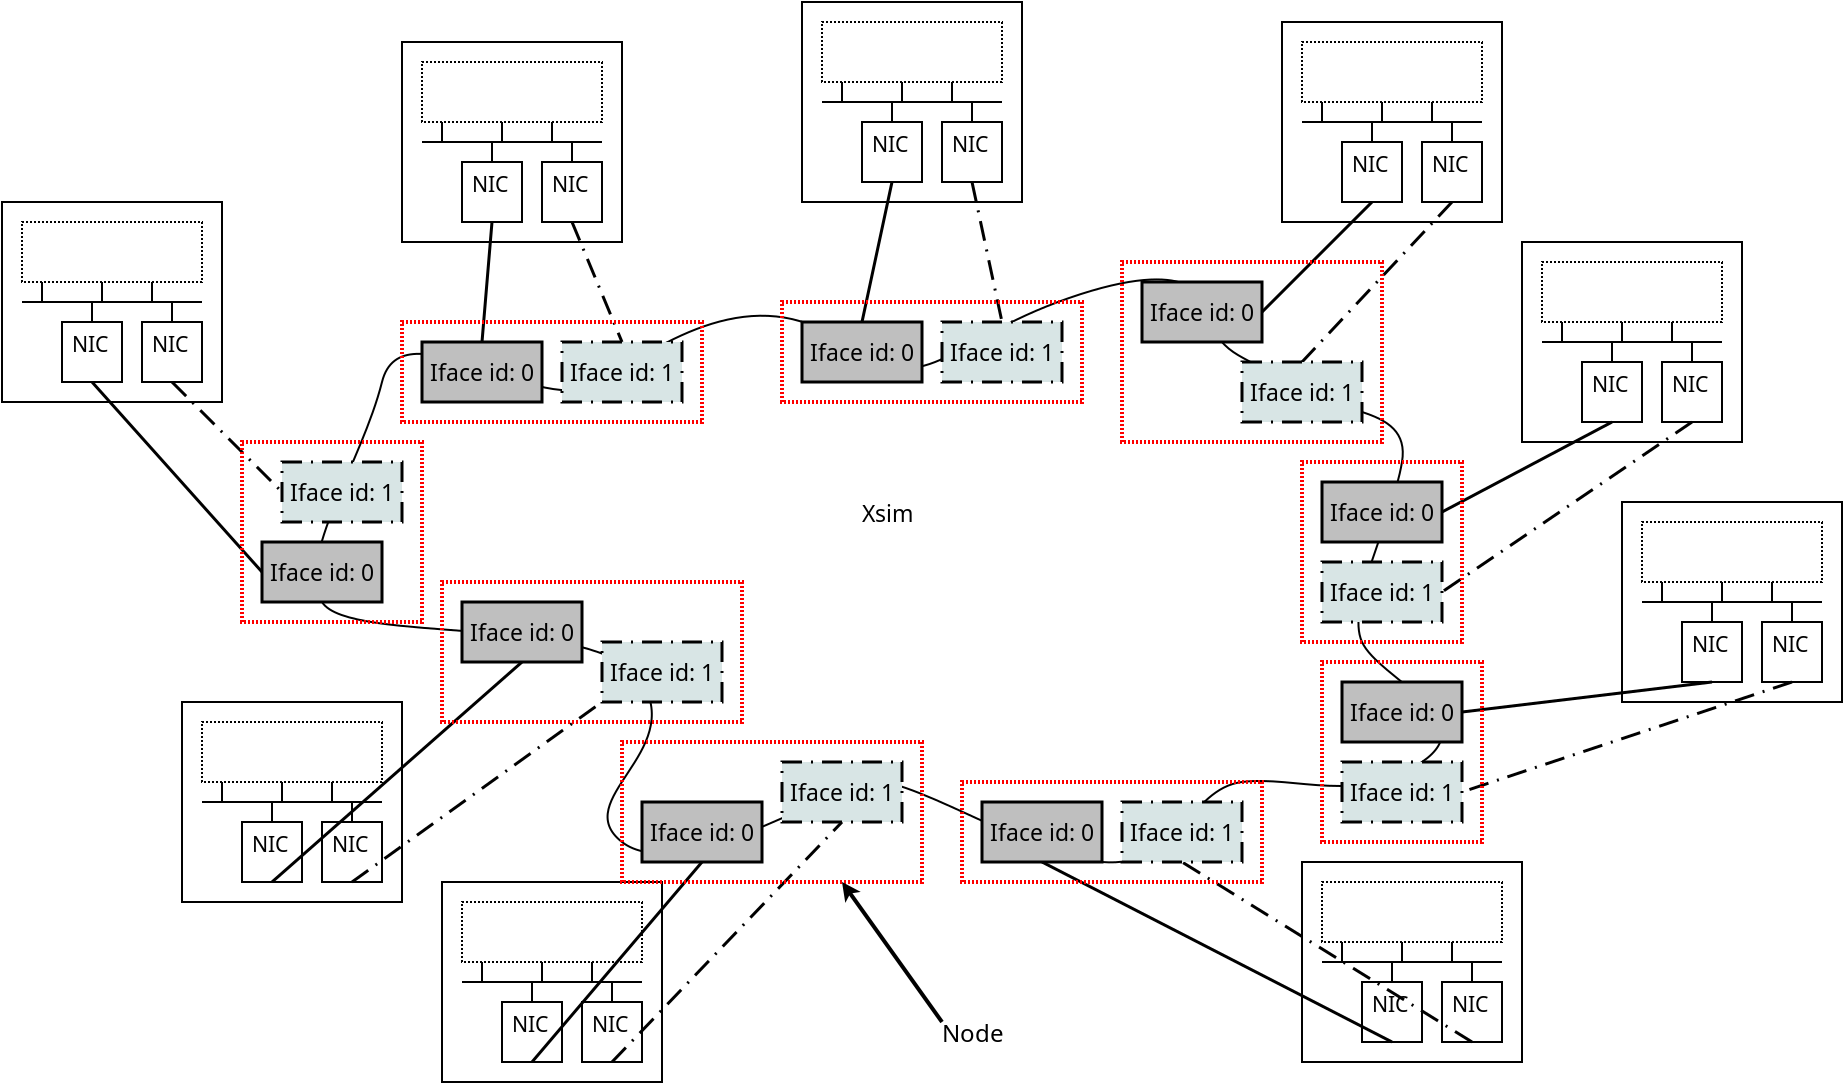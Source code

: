 <?xml version="1.0" encoding="UTF-8"?>
<dia:diagram xmlns:dia="http://www.lysator.liu.se/~alla/dia/">
  <dia:layer name="Arrière-plan" visible="true" active="true">
    <dia:group>
      <dia:object type="Standard - Box" version="0" id="O0">
        <dia:attribute name="obj_pos">
          <dia:point val="18,3"/>
        </dia:attribute>
        <dia:attribute name="obj_bb">
          <dia:rectangle val="17.95,2.95;29.05,13.05"/>
        </dia:attribute>
        <dia:attribute name="elem_corner">
          <dia:point val="18,3"/>
        </dia:attribute>
        <dia:attribute name="elem_width">
          <dia:real val="11"/>
        </dia:attribute>
        <dia:attribute name="elem_height">
          <dia:real val="10"/>
        </dia:attribute>
        <dia:attribute name="show_background">
          <dia:boolean val="false"/>
        </dia:attribute>
        <dia:attribute name="aspect">
          <dia:enum val="1"/>
        </dia:attribute>
      </dia:object>
      <dia:object type="Standard - Box" version="0" id="O1">
        <dia:attribute name="obj_pos">
          <dia:point val="25,9"/>
        </dia:attribute>
        <dia:attribute name="obj_bb">
          <dia:rectangle val="24.95,8.95;28.05,12.05"/>
        </dia:attribute>
        <dia:attribute name="elem_corner">
          <dia:point val="25,9"/>
        </dia:attribute>
        <dia:attribute name="elem_width">
          <dia:real val="3"/>
        </dia:attribute>
        <dia:attribute name="elem_height">
          <dia:real val="3"/>
        </dia:attribute>
        <dia:attribute name="show_background">
          <dia:boolean val="false"/>
        </dia:attribute>
        <dia:attribute name="aspect">
          <dia:enum val="1"/>
        </dia:attribute>
      </dia:object>
      <dia:object type="Standard - Box" version="0" id="O2">
        <dia:attribute name="obj_pos">
          <dia:point val="21,9"/>
        </dia:attribute>
        <dia:attribute name="obj_bb">
          <dia:rectangle val="20.95,8.95;24.05,12.05"/>
        </dia:attribute>
        <dia:attribute name="elem_corner">
          <dia:point val="21,9"/>
        </dia:attribute>
        <dia:attribute name="elem_width">
          <dia:real val="3"/>
        </dia:attribute>
        <dia:attribute name="elem_height">
          <dia:real val="3"/>
        </dia:attribute>
        <dia:attribute name="show_background">
          <dia:boolean val="false"/>
        </dia:attribute>
        <dia:attribute name="aspect">
          <dia:enum val="1"/>
        </dia:attribute>
      </dia:object>
      <dia:object type="Standard - Box" version="0" id="O3">
        <dia:attribute name="obj_pos">
          <dia:point val="19,4"/>
        </dia:attribute>
        <dia:attribute name="obj_bb">
          <dia:rectangle val="18.95,3.95;28.05,7.05"/>
        </dia:attribute>
        <dia:attribute name="elem_corner">
          <dia:point val="19,4"/>
        </dia:attribute>
        <dia:attribute name="elem_width">
          <dia:real val="9"/>
        </dia:attribute>
        <dia:attribute name="elem_height">
          <dia:real val="3"/>
        </dia:attribute>
        <dia:attribute name="show_background">
          <dia:boolean val="false"/>
        </dia:attribute>
        <dia:attribute name="line_style">
          <dia:enum val="4"/>
        </dia:attribute>
        <dia:attribute name="aspect">
          <dia:enum val="1"/>
        </dia:attribute>
      </dia:object>
      <dia:object type="Standard - Line" version="0" id="O4">
        <dia:attribute name="obj_pos">
          <dia:point val="23.5,8"/>
        </dia:attribute>
        <dia:attribute name="obj_bb">
          <dia:rectangle val="23.5,8;23.5,8"/>
        </dia:attribute>
        <dia:attribute name="conn_endpoints">
          <dia:point val="23.5,8"/>
          <dia:point val="23.5,8"/>
        </dia:attribute>
        <dia:attribute name="numcp">
          <dia:int val="1"/>
        </dia:attribute>
        <dia:connections>
          <dia:connection handle="0" to="O0" connection="8"/>
          <dia:connection handle="1" to="O0" connection="8"/>
        </dia:connections>
      </dia:object>
      <dia:object type="Standard - Line" version="0" id="O5">
        <dia:attribute name="obj_pos">
          <dia:point val="19,8"/>
        </dia:attribute>
        <dia:attribute name="obj_bb">
          <dia:rectangle val="18.95,7.95;28.05,8.05"/>
        </dia:attribute>
        <dia:attribute name="conn_endpoints">
          <dia:point val="19,8"/>
          <dia:point val="28,8"/>
        </dia:attribute>
        <dia:attribute name="numcp">
          <dia:int val="1"/>
        </dia:attribute>
      </dia:object>
      <dia:object type="Standard - Line" version="0" id="O6">
        <dia:attribute name="obj_pos">
          <dia:point val="22.5,7.95"/>
        </dia:attribute>
        <dia:attribute name="obj_bb">
          <dia:rectangle val="22.45,7.9;22.55,9.05"/>
        </dia:attribute>
        <dia:attribute name="conn_endpoints">
          <dia:point val="22.5,7.95"/>
          <dia:point val="22.5,9"/>
        </dia:attribute>
        <dia:attribute name="numcp">
          <dia:int val="1"/>
        </dia:attribute>
        <dia:connections>
          <dia:connection handle="1" to="O2" connection="1"/>
        </dia:connections>
      </dia:object>
      <dia:object type="Standard - Line" version="0" id="O7">
        <dia:attribute name="obj_pos">
          <dia:point val="26.5,8"/>
        </dia:attribute>
        <dia:attribute name="obj_bb">
          <dia:rectangle val="26.45,7.95;26.55,9.05"/>
        </dia:attribute>
        <dia:attribute name="conn_endpoints">
          <dia:point val="26.5,8"/>
          <dia:point val="26.5,9"/>
        </dia:attribute>
        <dia:attribute name="numcp">
          <dia:int val="1"/>
        </dia:attribute>
        <dia:connections>
          <dia:connection handle="1" to="O1" connection="1"/>
        </dia:connections>
      </dia:object>
      <dia:object type="Standard - Line" version="0" id="O8">
        <dia:attribute name="obj_pos">
          <dia:point val="20,8"/>
        </dia:attribute>
        <dia:attribute name="obj_bb">
          <dia:rectangle val="19.95,6.95;20.05,8.05"/>
        </dia:attribute>
        <dia:attribute name="conn_endpoints">
          <dia:point val="20,8"/>
          <dia:point val="20,7"/>
        </dia:attribute>
        <dia:attribute name="numcp">
          <dia:int val="1"/>
        </dia:attribute>
      </dia:object>
      <dia:object type="Standard - Line" version="0" id="O9">
        <dia:attribute name="obj_pos">
          <dia:point val="25.5,8"/>
        </dia:attribute>
        <dia:attribute name="obj_bb">
          <dia:rectangle val="25.45,6.95;25.55,8.05"/>
        </dia:attribute>
        <dia:attribute name="conn_endpoints">
          <dia:point val="25.5,8"/>
          <dia:point val="25.5,7"/>
        </dia:attribute>
        <dia:attribute name="numcp">
          <dia:int val="1"/>
        </dia:attribute>
      </dia:object>
      <dia:object type="Standard - Line" version="0" id="O10">
        <dia:attribute name="obj_pos">
          <dia:point val="23,7.963"/>
        </dia:attribute>
        <dia:attribute name="obj_bb">
          <dia:rectangle val="22.95,6.95;23.05,8.012"/>
        </dia:attribute>
        <dia:attribute name="conn_endpoints">
          <dia:point val="23,7.963"/>
          <dia:point val="23,7"/>
        </dia:attribute>
        <dia:attribute name="numcp">
          <dia:int val="1"/>
        </dia:attribute>
      </dia:object>
      <dia:object type="Standard - Text" version="1" id="O11">
        <dia:attribute name="obj_pos">
          <dia:point val="21.5,10.5"/>
        </dia:attribute>
        <dia:attribute name="obj_bb">
          <dia:rectangle val="21.5,9.512;23.35,10.752"/>
        </dia:attribute>
        <dia:attribute name="text">
          <dia:composite type="text">
            <dia:attribute name="string">
              <dia:string>#NIC#</dia:string>
            </dia:attribute>
            <dia:attribute name="font">
              <dia:font family="sans" style="0" name="Helvetica"/>
            </dia:attribute>
            <dia:attribute name="height">
              <dia:real val="1.329"/>
            </dia:attribute>
            <dia:attribute name="pos">
              <dia:point val="21.5,10.5"/>
            </dia:attribute>
            <dia:attribute name="color">
              <dia:color val="#000000"/>
            </dia:attribute>
            <dia:attribute name="alignment">
              <dia:enum val="0"/>
            </dia:attribute>
          </dia:composite>
        </dia:attribute>
        <dia:attribute name="valign">
          <dia:enum val="3"/>
        </dia:attribute>
      </dia:object>
      <dia:object type="Standard - Text" version="1" id="O12">
        <dia:attribute name="obj_pos">
          <dia:point val="25.5,10.5"/>
        </dia:attribute>
        <dia:attribute name="obj_bb">
          <dia:rectangle val="25.5,9.512;27.35,10.752"/>
        </dia:attribute>
        <dia:attribute name="text">
          <dia:composite type="text">
            <dia:attribute name="string">
              <dia:string>#NIC#</dia:string>
            </dia:attribute>
            <dia:attribute name="font">
              <dia:font family="sans" style="0" name="Helvetica"/>
            </dia:attribute>
            <dia:attribute name="height">
              <dia:real val="1.329"/>
            </dia:attribute>
            <dia:attribute name="pos">
              <dia:point val="25.5,10.5"/>
            </dia:attribute>
            <dia:attribute name="color">
              <dia:color val="#000000"/>
            </dia:attribute>
            <dia:attribute name="alignment">
              <dia:enum val="0"/>
            </dia:attribute>
          </dia:composite>
        </dia:attribute>
        <dia:attribute name="valign">
          <dia:enum val="3"/>
        </dia:attribute>
      </dia:object>
    </dia:group>
    <dia:group>
      <dia:object type="Standard - Box" version="0" id="O13">
        <dia:attribute name="obj_pos">
          <dia:point val="38,1"/>
        </dia:attribute>
        <dia:attribute name="obj_bb">
          <dia:rectangle val="37.95,0.95;49.05,11.05"/>
        </dia:attribute>
        <dia:attribute name="elem_corner">
          <dia:point val="38,1"/>
        </dia:attribute>
        <dia:attribute name="elem_width">
          <dia:real val="11"/>
        </dia:attribute>
        <dia:attribute name="elem_height">
          <dia:real val="10"/>
        </dia:attribute>
        <dia:attribute name="show_background">
          <dia:boolean val="false"/>
        </dia:attribute>
        <dia:attribute name="aspect">
          <dia:enum val="1"/>
        </dia:attribute>
      </dia:object>
      <dia:object type="Standard - Box" version="0" id="O14">
        <dia:attribute name="obj_pos">
          <dia:point val="45,7"/>
        </dia:attribute>
        <dia:attribute name="obj_bb">
          <dia:rectangle val="44.95,6.95;48.05,10.05"/>
        </dia:attribute>
        <dia:attribute name="elem_corner">
          <dia:point val="45,7"/>
        </dia:attribute>
        <dia:attribute name="elem_width">
          <dia:real val="3"/>
        </dia:attribute>
        <dia:attribute name="elem_height">
          <dia:real val="3"/>
        </dia:attribute>
        <dia:attribute name="show_background">
          <dia:boolean val="false"/>
        </dia:attribute>
        <dia:attribute name="aspect">
          <dia:enum val="1"/>
        </dia:attribute>
      </dia:object>
      <dia:object type="Standard - Box" version="0" id="O15">
        <dia:attribute name="obj_pos">
          <dia:point val="41,7"/>
        </dia:attribute>
        <dia:attribute name="obj_bb">
          <dia:rectangle val="40.95,6.95;44.05,10.05"/>
        </dia:attribute>
        <dia:attribute name="elem_corner">
          <dia:point val="41,7"/>
        </dia:attribute>
        <dia:attribute name="elem_width">
          <dia:real val="3"/>
        </dia:attribute>
        <dia:attribute name="elem_height">
          <dia:real val="3"/>
        </dia:attribute>
        <dia:attribute name="show_background">
          <dia:boolean val="false"/>
        </dia:attribute>
        <dia:attribute name="aspect">
          <dia:enum val="1"/>
        </dia:attribute>
      </dia:object>
      <dia:object type="Standard - Box" version="0" id="O16">
        <dia:attribute name="obj_pos">
          <dia:point val="39,2"/>
        </dia:attribute>
        <dia:attribute name="obj_bb">
          <dia:rectangle val="38.95,1.95;48.05,5.05"/>
        </dia:attribute>
        <dia:attribute name="elem_corner">
          <dia:point val="39,2"/>
        </dia:attribute>
        <dia:attribute name="elem_width">
          <dia:real val="9"/>
        </dia:attribute>
        <dia:attribute name="elem_height">
          <dia:real val="3"/>
        </dia:attribute>
        <dia:attribute name="show_background">
          <dia:boolean val="false"/>
        </dia:attribute>
        <dia:attribute name="line_style">
          <dia:enum val="4"/>
        </dia:attribute>
        <dia:attribute name="aspect">
          <dia:enum val="1"/>
        </dia:attribute>
      </dia:object>
      <dia:object type="Standard - Line" version="0" id="O17">
        <dia:attribute name="obj_pos">
          <dia:point val="43.5,6"/>
        </dia:attribute>
        <dia:attribute name="obj_bb">
          <dia:rectangle val="43.5,6;43.5,6"/>
        </dia:attribute>
        <dia:attribute name="conn_endpoints">
          <dia:point val="43.5,6"/>
          <dia:point val="43.5,6"/>
        </dia:attribute>
        <dia:attribute name="numcp">
          <dia:int val="1"/>
        </dia:attribute>
        <dia:connections>
          <dia:connection handle="0" to="O13" connection="8"/>
          <dia:connection handle="1" to="O13" connection="8"/>
        </dia:connections>
      </dia:object>
      <dia:object type="Standard - Line" version="0" id="O18">
        <dia:attribute name="obj_pos">
          <dia:point val="39,6"/>
        </dia:attribute>
        <dia:attribute name="obj_bb">
          <dia:rectangle val="38.95,5.95;48.05,6.05"/>
        </dia:attribute>
        <dia:attribute name="conn_endpoints">
          <dia:point val="39,6"/>
          <dia:point val="48,6"/>
        </dia:attribute>
        <dia:attribute name="numcp">
          <dia:int val="1"/>
        </dia:attribute>
      </dia:object>
      <dia:object type="Standard - Line" version="0" id="O19">
        <dia:attribute name="obj_pos">
          <dia:point val="42.5,5.95"/>
        </dia:attribute>
        <dia:attribute name="obj_bb">
          <dia:rectangle val="42.45,5.9;42.55,7.05"/>
        </dia:attribute>
        <dia:attribute name="conn_endpoints">
          <dia:point val="42.5,5.95"/>
          <dia:point val="42.5,7"/>
        </dia:attribute>
        <dia:attribute name="numcp">
          <dia:int val="1"/>
        </dia:attribute>
        <dia:connections>
          <dia:connection handle="1" to="O15" connection="1"/>
        </dia:connections>
      </dia:object>
      <dia:object type="Standard - Line" version="0" id="O20">
        <dia:attribute name="obj_pos">
          <dia:point val="46.5,6"/>
        </dia:attribute>
        <dia:attribute name="obj_bb">
          <dia:rectangle val="46.45,5.95;46.55,7.05"/>
        </dia:attribute>
        <dia:attribute name="conn_endpoints">
          <dia:point val="46.5,6"/>
          <dia:point val="46.5,7"/>
        </dia:attribute>
        <dia:attribute name="numcp">
          <dia:int val="1"/>
        </dia:attribute>
        <dia:connections>
          <dia:connection handle="1" to="O14" connection="1"/>
        </dia:connections>
      </dia:object>
      <dia:object type="Standard - Line" version="0" id="O21">
        <dia:attribute name="obj_pos">
          <dia:point val="40,6"/>
        </dia:attribute>
        <dia:attribute name="obj_bb">
          <dia:rectangle val="39.95,4.95;40.05,6.05"/>
        </dia:attribute>
        <dia:attribute name="conn_endpoints">
          <dia:point val="40,6"/>
          <dia:point val="40,5"/>
        </dia:attribute>
        <dia:attribute name="numcp">
          <dia:int val="1"/>
        </dia:attribute>
      </dia:object>
      <dia:object type="Standard - Line" version="0" id="O22">
        <dia:attribute name="obj_pos">
          <dia:point val="45.5,6"/>
        </dia:attribute>
        <dia:attribute name="obj_bb">
          <dia:rectangle val="45.45,4.95;45.55,6.05"/>
        </dia:attribute>
        <dia:attribute name="conn_endpoints">
          <dia:point val="45.5,6"/>
          <dia:point val="45.5,5"/>
        </dia:attribute>
        <dia:attribute name="numcp">
          <dia:int val="1"/>
        </dia:attribute>
      </dia:object>
      <dia:object type="Standard - Line" version="0" id="O23">
        <dia:attribute name="obj_pos">
          <dia:point val="43,5.963"/>
        </dia:attribute>
        <dia:attribute name="obj_bb">
          <dia:rectangle val="42.95,4.95;43.05,6.013"/>
        </dia:attribute>
        <dia:attribute name="conn_endpoints">
          <dia:point val="43,5.963"/>
          <dia:point val="43,5"/>
        </dia:attribute>
        <dia:attribute name="numcp">
          <dia:int val="1"/>
        </dia:attribute>
      </dia:object>
      <dia:object type="Standard - Text" version="1" id="O24">
        <dia:attribute name="obj_pos">
          <dia:point val="41.5,8.5"/>
        </dia:attribute>
        <dia:attribute name="obj_bb">
          <dia:rectangle val="41.5,7.513;43.35,8.752"/>
        </dia:attribute>
        <dia:attribute name="text">
          <dia:composite type="text">
            <dia:attribute name="string">
              <dia:string>#NIC#</dia:string>
            </dia:attribute>
            <dia:attribute name="font">
              <dia:font family="sans" style="0" name="Helvetica"/>
            </dia:attribute>
            <dia:attribute name="height">
              <dia:real val="1.329"/>
            </dia:attribute>
            <dia:attribute name="pos">
              <dia:point val="41.5,8.5"/>
            </dia:attribute>
            <dia:attribute name="color">
              <dia:color val="#000000"/>
            </dia:attribute>
            <dia:attribute name="alignment">
              <dia:enum val="0"/>
            </dia:attribute>
          </dia:composite>
        </dia:attribute>
        <dia:attribute name="valign">
          <dia:enum val="3"/>
        </dia:attribute>
      </dia:object>
      <dia:object type="Standard - Text" version="1" id="O25">
        <dia:attribute name="obj_pos">
          <dia:point val="45.5,8.5"/>
        </dia:attribute>
        <dia:attribute name="obj_bb">
          <dia:rectangle val="45.5,7.513;47.35,8.752"/>
        </dia:attribute>
        <dia:attribute name="text">
          <dia:composite type="text">
            <dia:attribute name="string">
              <dia:string>#NIC#</dia:string>
            </dia:attribute>
            <dia:attribute name="font">
              <dia:font family="sans" style="0" name="Helvetica"/>
            </dia:attribute>
            <dia:attribute name="height">
              <dia:real val="1.329"/>
            </dia:attribute>
            <dia:attribute name="pos">
              <dia:point val="45.5,8.5"/>
            </dia:attribute>
            <dia:attribute name="color">
              <dia:color val="#000000"/>
            </dia:attribute>
            <dia:attribute name="alignment">
              <dia:enum val="0"/>
            </dia:attribute>
          </dia:composite>
        </dia:attribute>
        <dia:attribute name="valign">
          <dia:enum val="3"/>
        </dia:attribute>
      </dia:object>
    </dia:group>
    <dia:group>
      <dia:object type="Standard - Box" version="0" id="O26">
        <dia:attribute name="obj_pos">
          <dia:point val="-2,11"/>
        </dia:attribute>
        <dia:attribute name="obj_bb">
          <dia:rectangle val="-2.05,10.95;9.05,21.05"/>
        </dia:attribute>
        <dia:attribute name="elem_corner">
          <dia:point val="-2,11"/>
        </dia:attribute>
        <dia:attribute name="elem_width">
          <dia:real val="11"/>
        </dia:attribute>
        <dia:attribute name="elem_height">
          <dia:real val="10"/>
        </dia:attribute>
        <dia:attribute name="show_background">
          <dia:boolean val="false"/>
        </dia:attribute>
        <dia:attribute name="aspect">
          <dia:enum val="1"/>
        </dia:attribute>
      </dia:object>
      <dia:object type="Standard - Box" version="0" id="O27">
        <dia:attribute name="obj_pos">
          <dia:point val="5,17"/>
        </dia:attribute>
        <dia:attribute name="obj_bb">
          <dia:rectangle val="4.95,16.95;8.05,20.05"/>
        </dia:attribute>
        <dia:attribute name="elem_corner">
          <dia:point val="5,17"/>
        </dia:attribute>
        <dia:attribute name="elem_width">
          <dia:real val="3"/>
        </dia:attribute>
        <dia:attribute name="elem_height">
          <dia:real val="3"/>
        </dia:attribute>
        <dia:attribute name="show_background">
          <dia:boolean val="false"/>
        </dia:attribute>
        <dia:attribute name="aspect">
          <dia:enum val="1"/>
        </dia:attribute>
      </dia:object>
      <dia:object type="Standard - Box" version="0" id="O28">
        <dia:attribute name="obj_pos">
          <dia:point val="1,17"/>
        </dia:attribute>
        <dia:attribute name="obj_bb">
          <dia:rectangle val="0.95,16.95;4.05,20.05"/>
        </dia:attribute>
        <dia:attribute name="elem_corner">
          <dia:point val="1,17"/>
        </dia:attribute>
        <dia:attribute name="elem_width">
          <dia:real val="3"/>
        </dia:attribute>
        <dia:attribute name="elem_height">
          <dia:real val="3"/>
        </dia:attribute>
        <dia:attribute name="show_background">
          <dia:boolean val="false"/>
        </dia:attribute>
        <dia:attribute name="aspect">
          <dia:enum val="1"/>
        </dia:attribute>
      </dia:object>
      <dia:object type="Standard - Box" version="0" id="O29">
        <dia:attribute name="obj_pos">
          <dia:point val="-1,12"/>
        </dia:attribute>
        <dia:attribute name="obj_bb">
          <dia:rectangle val="-1.05,11.95;8.05,15.05"/>
        </dia:attribute>
        <dia:attribute name="elem_corner">
          <dia:point val="-1,12"/>
        </dia:attribute>
        <dia:attribute name="elem_width">
          <dia:real val="9"/>
        </dia:attribute>
        <dia:attribute name="elem_height">
          <dia:real val="3"/>
        </dia:attribute>
        <dia:attribute name="show_background">
          <dia:boolean val="false"/>
        </dia:attribute>
        <dia:attribute name="line_style">
          <dia:enum val="4"/>
        </dia:attribute>
        <dia:attribute name="aspect">
          <dia:enum val="1"/>
        </dia:attribute>
      </dia:object>
      <dia:object type="Standard - Line" version="0" id="O30">
        <dia:attribute name="obj_pos">
          <dia:point val="3.5,16"/>
        </dia:attribute>
        <dia:attribute name="obj_bb">
          <dia:rectangle val="3.5,16;3.5,16"/>
        </dia:attribute>
        <dia:attribute name="conn_endpoints">
          <dia:point val="3.5,16"/>
          <dia:point val="3.5,16"/>
        </dia:attribute>
        <dia:attribute name="numcp">
          <dia:int val="1"/>
        </dia:attribute>
        <dia:connections>
          <dia:connection handle="0" to="O26" connection="8"/>
          <dia:connection handle="1" to="O26" connection="8"/>
        </dia:connections>
      </dia:object>
      <dia:object type="Standard - Line" version="0" id="O31">
        <dia:attribute name="obj_pos">
          <dia:point val="-1,16"/>
        </dia:attribute>
        <dia:attribute name="obj_bb">
          <dia:rectangle val="-1.05,15.95;8.05,16.05"/>
        </dia:attribute>
        <dia:attribute name="conn_endpoints">
          <dia:point val="-1,16"/>
          <dia:point val="8,16"/>
        </dia:attribute>
        <dia:attribute name="numcp">
          <dia:int val="1"/>
        </dia:attribute>
      </dia:object>
      <dia:object type="Standard - Line" version="0" id="O32">
        <dia:attribute name="obj_pos">
          <dia:point val="2.5,15.95"/>
        </dia:attribute>
        <dia:attribute name="obj_bb">
          <dia:rectangle val="2.45,15.9;2.55,17.05"/>
        </dia:attribute>
        <dia:attribute name="conn_endpoints">
          <dia:point val="2.5,15.95"/>
          <dia:point val="2.5,17"/>
        </dia:attribute>
        <dia:attribute name="numcp">
          <dia:int val="1"/>
        </dia:attribute>
        <dia:connections>
          <dia:connection handle="1" to="O28" connection="1"/>
        </dia:connections>
      </dia:object>
      <dia:object type="Standard - Line" version="0" id="O33">
        <dia:attribute name="obj_pos">
          <dia:point val="6.5,16"/>
        </dia:attribute>
        <dia:attribute name="obj_bb">
          <dia:rectangle val="6.45,15.95;6.55,17.05"/>
        </dia:attribute>
        <dia:attribute name="conn_endpoints">
          <dia:point val="6.5,16"/>
          <dia:point val="6.5,17"/>
        </dia:attribute>
        <dia:attribute name="numcp">
          <dia:int val="1"/>
        </dia:attribute>
        <dia:connections>
          <dia:connection handle="1" to="O27" connection="1"/>
        </dia:connections>
      </dia:object>
      <dia:object type="Standard - Line" version="0" id="O34">
        <dia:attribute name="obj_pos">
          <dia:point val="0,16"/>
        </dia:attribute>
        <dia:attribute name="obj_bb">
          <dia:rectangle val="-0.05,14.95;0.05,16.05"/>
        </dia:attribute>
        <dia:attribute name="conn_endpoints">
          <dia:point val="0,16"/>
          <dia:point val="0,15"/>
        </dia:attribute>
        <dia:attribute name="numcp">
          <dia:int val="1"/>
        </dia:attribute>
      </dia:object>
      <dia:object type="Standard - Line" version="0" id="O35">
        <dia:attribute name="obj_pos">
          <dia:point val="5.5,16"/>
        </dia:attribute>
        <dia:attribute name="obj_bb">
          <dia:rectangle val="5.45,14.95;5.55,16.05"/>
        </dia:attribute>
        <dia:attribute name="conn_endpoints">
          <dia:point val="5.5,16"/>
          <dia:point val="5.5,15"/>
        </dia:attribute>
        <dia:attribute name="numcp">
          <dia:int val="1"/>
        </dia:attribute>
      </dia:object>
      <dia:object type="Standard - Line" version="0" id="O36">
        <dia:attribute name="obj_pos">
          <dia:point val="3,15.963"/>
        </dia:attribute>
        <dia:attribute name="obj_bb">
          <dia:rectangle val="2.95,14.95;3.05,16.012"/>
        </dia:attribute>
        <dia:attribute name="conn_endpoints">
          <dia:point val="3,15.963"/>
          <dia:point val="3,15"/>
        </dia:attribute>
        <dia:attribute name="numcp">
          <dia:int val="1"/>
        </dia:attribute>
      </dia:object>
      <dia:object type="Standard - Text" version="1" id="O37">
        <dia:attribute name="obj_pos">
          <dia:point val="1.5,18.5"/>
        </dia:attribute>
        <dia:attribute name="obj_bb">
          <dia:rectangle val="1.5,17.512;3.35,18.753"/>
        </dia:attribute>
        <dia:attribute name="text">
          <dia:composite type="text">
            <dia:attribute name="string">
              <dia:string>#NIC#</dia:string>
            </dia:attribute>
            <dia:attribute name="font">
              <dia:font family="sans" style="0" name="Helvetica"/>
            </dia:attribute>
            <dia:attribute name="height">
              <dia:real val="1.329"/>
            </dia:attribute>
            <dia:attribute name="pos">
              <dia:point val="1.5,18.5"/>
            </dia:attribute>
            <dia:attribute name="color">
              <dia:color val="#000000"/>
            </dia:attribute>
            <dia:attribute name="alignment">
              <dia:enum val="0"/>
            </dia:attribute>
          </dia:composite>
        </dia:attribute>
        <dia:attribute name="valign">
          <dia:enum val="3"/>
        </dia:attribute>
      </dia:object>
      <dia:object type="Standard - Text" version="1" id="O38">
        <dia:attribute name="obj_pos">
          <dia:point val="5.5,18.5"/>
        </dia:attribute>
        <dia:attribute name="obj_bb">
          <dia:rectangle val="5.5,17.512;7.35,18.753"/>
        </dia:attribute>
        <dia:attribute name="text">
          <dia:composite type="text">
            <dia:attribute name="string">
              <dia:string>#NIC#</dia:string>
            </dia:attribute>
            <dia:attribute name="font">
              <dia:font family="sans" style="0" name="Helvetica"/>
            </dia:attribute>
            <dia:attribute name="height">
              <dia:real val="1.329"/>
            </dia:attribute>
            <dia:attribute name="pos">
              <dia:point val="5.5,18.5"/>
            </dia:attribute>
            <dia:attribute name="color">
              <dia:color val="#000000"/>
            </dia:attribute>
            <dia:attribute name="alignment">
              <dia:enum val="0"/>
            </dia:attribute>
          </dia:composite>
        </dia:attribute>
        <dia:attribute name="valign">
          <dia:enum val="3"/>
        </dia:attribute>
      </dia:object>
    </dia:group>
    <dia:group>
      <dia:object type="Standard - Box" version="0" id="O39">
        <dia:attribute name="obj_pos">
          <dia:point val="79,26"/>
        </dia:attribute>
        <dia:attribute name="obj_bb">
          <dia:rectangle val="78.95,25.95;90.05,36.05"/>
        </dia:attribute>
        <dia:attribute name="elem_corner">
          <dia:point val="79,26"/>
        </dia:attribute>
        <dia:attribute name="elem_width">
          <dia:real val="11"/>
        </dia:attribute>
        <dia:attribute name="elem_height">
          <dia:real val="10"/>
        </dia:attribute>
        <dia:attribute name="show_background">
          <dia:boolean val="false"/>
        </dia:attribute>
        <dia:attribute name="aspect">
          <dia:enum val="1"/>
        </dia:attribute>
      </dia:object>
      <dia:object type="Standard - Box" version="0" id="O40">
        <dia:attribute name="obj_pos">
          <dia:point val="86,32"/>
        </dia:attribute>
        <dia:attribute name="obj_bb">
          <dia:rectangle val="85.95,31.95;89.05,35.05"/>
        </dia:attribute>
        <dia:attribute name="elem_corner">
          <dia:point val="86,32"/>
        </dia:attribute>
        <dia:attribute name="elem_width">
          <dia:real val="3"/>
        </dia:attribute>
        <dia:attribute name="elem_height">
          <dia:real val="3"/>
        </dia:attribute>
        <dia:attribute name="show_background">
          <dia:boolean val="false"/>
        </dia:attribute>
        <dia:attribute name="aspect">
          <dia:enum val="1"/>
        </dia:attribute>
      </dia:object>
      <dia:object type="Standard - Box" version="0" id="O41">
        <dia:attribute name="obj_pos">
          <dia:point val="82,32"/>
        </dia:attribute>
        <dia:attribute name="obj_bb">
          <dia:rectangle val="81.95,31.95;85.05,35.05"/>
        </dia:attribute>
        <dia:attribute name="elem_corner">
          <dia:point val="82,32"/>
        </dia:attribute>
        <dia:attribute name="elem_width">
          <dia:real val="3"/>
        </dia:attribute>
        <dia:attribute name="elem_height">
          <dia:real val="3"/>
        </dia:attribute>
        <dia:attribute name="show_background">
          <dia:boolean val="false"/>
        </dia:attribute>
        <dia:attribute name="aspect">
          <dia:enum val="1"/>
        </dia:attribute>
      </dia:object>
      <dia:object type="Standard - Box" version="0" id="O42">
        <dia:attribute name="obj_pos">
          <dia:point val="80,27"/>
        </dia:attribute>
        <dia:attribute name="obj_bb">
          <dia:rectangle val="79.95,26.95;89.05,30.05"/>
        </dia:attribute>
        <dia:attribute name="elem_corner">
          <dia:point val="80,27"/>
        </dia:attribute>
        <dia:attribute name="elem_width">
          <dia:real val="9"/>
        </dia:attribute>
        <dia:attribute name="elem_height">
          <dia:real val="3"/>
        </dia:attribute>
        <dia:attribute name="show_background">
          <dia:boolean val="false"/>
        </dia:attribute>
        <dia:attribute name="line_style">
          <dia:enum val="4"/>
        </dia:attribute>
        <dia:attribute name="aspect">
          <dia:enum val="1"/>
        </dia:attribute>
      </dia:object>
      <dia:object type="Standard - Line" version="0" id="O43">
        <dia:attribute name="obj_pos">
          <dia:point val="84.5,31"/>
        </dia:attribute>
        <dia:attribute name="obj_bb">
          <dia:rectangle val="84.5,31;84.5,31"/>
        </dia:attribute>
        <dia:attribute name="conn_endpoints">
          <dia:point val="84.5,31"/>
          <dia:point val="84.5,31"/>
        </dia:attribute>
        <dia:attribute name="numcp">
          <dia:int val="1"/>
        </dia:attribute>
        <dia:connections>
          <dia:connection handle="0" to="O39" connection="8"/>
          <dia:connection handle="1" to="O39" connection="8"/>
        </dia:connections>
      </dia:object>
      <dia:object type="Standard - Line" version="0" id="O44">
        <dia:attribute name="obj_pos">
          <dia:point val="80,31"/>
        </dia:attribute>
        <dia:attribute name="obj_bb">
          <dia:rectangle val="79.95,30.95;89.05,31.05"/>
        </dia:attribute>
        <dia:attribute name="conn_endpoints">
          <dia:point val="80,31"/>
          <dia:point val="89,31"/>
        </dia:attribute>
        <dia:attribute name="numcp">
          <dia:int val="1"/>
        </dia:attribute>
      </dia:object>
      <dia:object type="Standard - Line" version="0" id="O45">
        <dia:attribute name="obj_pos">
          <dia:point val="83.5,30.95"/>
        </dia:attribute>
        <dia:attribute name="obj_bb">
          <dia:rectangle val="83.45,30.9;83.55,32.05"/>
        </dia:attribute>
        <dia:attribute name="conn_endpoints">
          <dia:point val="83.5,30.95"/>
          <dia:point val="83.5,32"/>
        </dia:attribute>
        <dia:attribute name="numcp">
          <dia:int val="1"/>
        </dia:attribute>
        <dia:connections>
          <dia:connection handle="1" to="O41" connection="1"/>
        </dia:connections>
      </dia:object>
      <dia:object type="Standard - Line" version="0" id="O46">
        <dia:attribute name="obj_pos">
          <dia:point val="87.5,31"/>
        </dia:attribute>
        <dia:attribute name="obj_bb">
          <dia:rectangle val="87.45,30.95;87.55,32.05"/>
        </dia:attribute>
        <dia:attribute name="conn_endpoints">
          <dia:point val="87.5,31"/>
          <dia:point val="87.5,32"/>
        </dia:attribute>
        <dia:attribute name="numcp">
          <dia:int val="1"/>
        </dia:attribute>
        <dia:connections>
          <dia:connection handle="1" to="O40" connection="1"/>
        </dia:connections>
      </dia:object>
      <dia:object type="Standard - Line" version="0" id="O47">
        <dia:attribute name="obj_pos">
          <dia:point val="81,31"/>
        </dia:attribute>
        <dia:attribute name="obj_bb">
          <dia:rectangle val="80.95,29.95;81.05,31.05"/>
        </dia:attribute>
        <dia:attribute name="conn_endpoints">
          <dia:point val="81,31"/>
          <dia:point val="81,30"/>
        </dia:attribute>
        <dia:attribute name="numcp">
          <dia:int val="1"/>
        </dia:attribute>
      </dia:object>
      <dia:object type="Standard - Line" version="0" id="O48">
        <dia:attribute name="obj_pos">
          <dia:point val="86.5,31"/>
        </dia:attribute>
        <dia:attribute name="obj_bb">
          <dia:rectangle val="86.45,29.95;86.55,31.05"/>
        </dia:attribute>
        <dia:attribute name="conn_endpoints">
          <dia:point val="86.5,31"/>
          <dia:point val="86.5,30"/>
        </dia:attribute>
        <dia:attribute name="numcp">
          <dia:int val="1"/>
        </dia:attribute>
      </dia:object>
      <dia:object type="Standard - Line" version="0" id="O49">
        <dia:attribute name="obj_pos">
          <dia:point val="84,30.962"/>
        </dia:attribute>
        <dia:attribute name="obj_bb">
          <dia:rectangle val="83.95,29.95;84.05,31.012"/>
        </dia:attribute>
        <dia:attribute name="conn_endpoints">
          <dia:point val="84,30.962"/>
          <dia:point val="84,30"/>
        </dia:attribute>
        <dia:attribute name="numcp">
          <dia:int val="1"/>
        </dia:attribute>
      </dia:object>
      <dia:object type="Standard - Text" version="1" id="O50">
        <dia:attribute name="obj_pos">
          <dia:point val="82.5,33.5"/>
        </dia:attribute>
        <dia:attribute name="obj_bb">
          <dia:rectangle val="82.5,32.513;84.35,33.752"/>
        </dia:attribute>
        <dia:attribute name="text">
          <dia:composite type="text">
            <dia:attribute name="string">
              <dia:string>#NIC#</dia:string>
            </dia:attribute>
            <dia:attribute name="font">
              <dia:font family="sans" style="0" name="Helvetica"/>
            </dia:attribute>
            <dia:attribute name="height">
              <dia:real val="1.329"/>
            </dia:attribute>
            <dia:attribute name="pos">
              <dia:point val="82.5,33.5"/>
            </dia:attribute>
            <dia:attribute name="color">
              <dia:color val="#000000"/>
            </dia:attribute>
            <dia:attribute name="alignment">
              <dia:enum val="0"/>
            </dia:attribute>
          </dia:composite>
        </dia:attribute>
        <dia:attribute name="valign">
          <dia:enum val="3"/>
        </dia:attribute>
      </dia:object>
      <dia:object type="Standard - Text" version="1" id="O51">
        <dia:attribute name="obj_pos">
          <dia:point val="86.5,33.5"/>
        </dia:attribute>
        <dia:attribute name="obj_bb">
          <dia:rectangle val="86.5,32.513;88.35,33.752"/>
        </dia:attribute>
        <dia:attribute name="text">
          <dia:composite type="text">
            <dia:attribute name="string">
              <dia:string>#NIC#</dia:string>
            </dia:attribute>
            <dia:attribute name="font">
              <dia:font family="sans" style="0" name="Helvetica"/>
            </dia:attribute>
            <dia:attribute name="height">
              <dia:real val="1.329"/>
            </dia:attribute>
            <dia:attribute name="pos">
              <dia:point val="86.5,33.5"/>
            </dia:attribute>
            <dia:attribute name="color">
              <dia:color val="#000000"/>
            </dia:attribute>
            <dia:attribute name="alignment">
              <dia:enum val="0"/>
            </dia:attribute>
          </dia:composite>
        </dia:attribute>
        <dia:attribute name="valign">
          <dia:enum val="3"/>
        </dia:attribute>
      </dia:object>
    </dia:group>
    <dia:group>
      <dia:object type="Standard - Box" version="0" id="O52">
        <dia:attribute name="obj_pos">
          <dia:point val="62,2"/>
        </dia:attribute>
        <dia:attribute name="obj_bb">
          <dia:rectangle val="61.95,1.95;73.05,12.05"/>
        </dia:attribute>
        <dia:attribute name="elem_corner">
          <dia:point val="62,2"/>
        </dia:attribute>
        <dia:attribute name="elem_width">
          <dia:real val="11"/>
        </dia:attribute>
        <dia:attribute name="elem_height">
          <dia:real val="10"/>
        </dia:attribute>
        <dia:attribute name="show_background">
          <dia:boolean val="false"/>
        </dia:attribute>
        <dia:attribute name="aspect">
          <dia:enum val="1"/>
        </dia:attribute>
      </dia:object>
      <dia:object type="Standard - Box" version="0" id="O53">
        <dia:attribute name="obj_pos">
          <dia:point val="69,8"/>
        </dia:attribute>
        <dia:attribute name="obj_bb">
          <dia:rectangle val="68.95,7.95;72.05,11.05"/>
        </dia:attribute>
        <dia:attribute name="elem_corner">
          <dia:point val="69,8"/>
        </dia:attribute>
        <dia:attribute name="elem_width">
          <dia:real val="3"/>
        </dia:attribute>
        <dia:attribute name="elem_height">
          <dia:real val="3"/>
        </dia:attribute>
        <dia:attribute name="show_background">
          <dia:boolean val="false"/>
        </dia:attribute>
        <dia:attribute name="aspect">
          <dia:enum val="1"/>
        </dia:attribute>
      </dia:object>
      <dia:object type="Standard - Box" version="0" id="O54">
        <dia:attribute name="obj_pos">
          <dia:point val="65,8"/>
        </dia:attribute>
        <dia:attribute name="obj_bb">
          <dia:rectangle val="64.95,7.95;68.05,11.05"/>
        </dia:attribute>
        <dia:attribute name="elem_corner">
          <dia:point val="65,8"/>
        </dia:attribute>
        <dia:attribute name="elem_width">
          <dia:real val="3"/>
        </dia:attribute>
        <dia:attribute name="elem_height">
          <dia:real val="3"/>
        </dia:attribute>
        <dia:attribute name="show_background">
          <dia:boolean val="false"/>
        </dia:attribute>
        <dia:attribute name="aspect">
          <dia:enum val="1"/>
        </dia:attribute>
      </dia:object>
      <dia:object type="Standard - Box" version="0" id="O55">
        <dia:attribute name="obj_pos">
          <dia:point val="63,3"/>
        </dia:attribute>
        <dia:attribute name="obj_bb">
          <dia:rectangle val="62.95,2.95;72.05,6.05"/>
        </dia:attribute>
        <dia:attribute name="elem_corner">
          <dia:point val="63,3"/>
        </dia:attribute>
        <dia:attribute name="elem_width">
          <dia:real val="9"/>
        </dia:attribute>
        <dia:attribute name="elem_height">
          <dia:real val="3"/>
        </dia:attribute>
        <dia:attribute name="show_background">
          <dia:boolean val="false"/>
        </dia:attribute>
        <dia:attribute name="line_style">
          <dia:enum val="4"/>
        </dia:attribute>
        <dia:attribute name="aspect">
          <dia:enum val="1"/>
        </dia:attribute>
      </dia:object>
      <dia:object type="Standard - Line" version="0" id="O56">
        <dia:attribute name="obj_pos">
          <dia:point val="67.5,7"/>
        </dia:attribute>
        <dia:attribute name="obj_bb">
          <dia:rectangle val="67.5,7;67.5,7"/>
        </dia:attribute>
        <dia:attribute name="conn_endpoints">
          <dia:point val="67.5,7"/>
          <dia:point val="67.5,7"/>
        </dia:attribute>
        <dia:attribute name="numcp">
          <dia:int val="1"/>
        </dia:attribute>
        <dia:connections>
          <dia:connection handle="0" to="O52" connection="8"/>
          <dia:connection handle="1" to="O52" connection="8"/>
        </dia:connections>
      </dia:object>
      <dia:object type="Standard - Line" version="0" id="O57">
        <dia:attribute name="obj_pos">
          <dia:point val="63,7"/>
        </dia:attribute>
        <dia:attribute name="obj_bb">
          <dia:rectangle val="62.95,6.95;72.05,7.05"/>
        </dia:attribute>
        <dia:attribute name="conn_endpoints">
          <dia:point val="63,7"/>
          <dia:point val="72,7"/>
        </dia:attribute>
        <dia:attribute name="numcp">
          <dia:int val="1"/>
        </dia:attribute>
      </dia:object>
      <dia:object type="Standard - Line" version="0" id="O58">
        <dia:attribute name="obj_pos">
          <dia:point val="66.5,6.95"/>
        </dia:attribute>
        <dia:attribute name="obj_bb">
          <dia:rectangle val="66.45,6.9;66.55,8.05"/>
        </dia:attribute>
        <dia:attribute name="conn_endpoints">
          <dia:point val="66.5,6.95"/>
          <dia:point val="66.5,8"/>
        </dia:attribute>
        <dia:attribute name="numcp">
          <dia:int val="1"/>
        </dia:attribute>
        <dia:connections>
          <dia:connection handle="1" to="O54" connection="1"/>
        </dia:connections>
      </dia:object>
      <dia:object type="Standard - Line" version="0" id="O59">
        <dia:attribute name="obj_pos">
          <dia:point val="70.5,7"/>
        </dia:attribute>
        <dia:attribute name="obj_bb">
          <dia:rectangle val="70.45,6.95;70.55,8.05"/>
        </dia:attribute>
        <dia:attribute name="conn_endpoints">
          <dia:point val="70.5,7"/>
          <dia:point val="70.5,8"/>
        </dia:attribute>
        <dia:attribute name="numcp">
          <dia:int val="1"/>
        </dia:attribute>
        <dia:connections>
          <dia:connection handle="1" to="O53" connection="1"/>
        </dia:connections>
      </dia:object>
      <dia:object type="Standard - Line" version="0" id="O60">
        <dia:attribute name="obj_pos">
          <dia:point val="64,7"/>
        </dia:attribute>
        <dia:attribute name="obj_bb">
          <dia:rectangle val="63.95,5.95;64.05,7.05"/>
        </dia:attribute>
        <dia:attribute name="conn_endpoints">
          <dia:point val="64,7"/>
          <dia:point val="64,6"/>
        </dia:attribute>
        <dia:attribute name="numcp">
          <dia:int val="1"/>
        </dia:attribute>
      </dia:object>
      <dia:object type="Standard - Line" version="0" id="O61">
        <dia:attribute name="obj_pos">
          <dia:point val="69.5,7"/>
        </dia:attribute>
        <dia:attribute name="obj_bb">
          <dia:rectangle val="69.45,5.95;69.55,7.05"/>
        </dia:attribute>
        <dia:attribute name="conn_endpoints">
          <dia:point val="69.5,7"/>
          <dia:point val="69.5,6"/>
        </dia:attribute>
        <dia:attribute name="numcp">
          <dia:int val="1"/>
        </dia:attribute>
      </dia:object>
      <dia:object type="Standard - Line" version="0" id="O62">
        <dia:attribute name="obj_pos">
          <dia:point val="67,6.963"/>
        </dia:attribute>
        <dia:attribute name="obj_bb">
          <dia:rectangle val="66.95,5.95;67.05,7.013"/>
        </dia:attribute>
        <dia:attribute name="conn_endpoints">
          <dia:point val="67,6.963"/>
          <dia:point val="67,6"/>
        </dia:attribute>
        <dia:attribute name="numcp">
          <dia:int val="1"/>
        </dia:attribute>
      </dia:object>
      <dia:object type="Standard - Text" version="1" id="O63">
        <dia:attribute name="obj_pos">
          <dia:point val="65.5,9.5"/>
        </dia:attribute>
        <dia:attribute name="obj_bb">
          <dia:rectangle val="65.5,8.512;67.35,9.752"/>
        </dia:attribute>
        <dia:attribute name="text">
          <dia:composite type="text">
            <dia:attribute name="string">
              <dia:string>#NIC#</dia:string>
            </dia:attribute>
            <dia:attribute name="font">
              <dia:font family="sans" style="0" name="Helvetica"/>
            </dia:attribute>
            <dia:attribute name="height">
              <dia:real val="1.329"/>
            </dia:attribute>
            <dia:attribute name="pos">
              <dia:point val="65.5,9.5"/>
            </dia:attribute>
            <dia:attribute name="color">
              <dia:color val="#000000"/>
            </dia:attribute>
            <dia:attribute name="alignment">
              <dia:enum val="0"/>
            </dia:attribute>
          </dia:composite>
        </dia:attribute>
        <dia:attribute name="valign">
          <dia:enum val="3"/>
        </dia:attribute>
      </dia:object>
      <dia:object type="Standard - Text" version="1" id="O64">
        <dia:attribute name="obj_pos">
          <dia:point val="69.5,9.5"/>
        </dia:attribute>
        <dia:attribute name="obj_bb">
          <dia:rectangle val="69.5,8.512;71.35,9.752"/>
        </dia:attribute>
        <dia:attribute name="text">
          <dia:composite type="text">
            <dia:attribute name="string">
              <dia:string>#NIC#</dia:string>
            </dia:attribute>
            <dia:attribute name="font">
              <dia:font family="sans" style="0" name="Helvetica"/>
            </dia:attribute>
            <dia:attribute name="height">
              <dia:real val="1.329"/>
            </dia:attribute>
            <dia:attribute name="pos">
              <dia:point val="69.5,9.5"/>
            </dia:attribute>
            <dia:attribute name="color">
              <dia:color val="#000000"/>
            </dia:attribute>
            <dia:attribute name="alignment">
              <dia:enum val="0"/>
            </dia:attribute>
          </dia:composite>
        </dia:attribute>
        <dia:attribute name="valign">
          <dia:enum val="3"/>
        </dia:attribute>
      </dia:object>
    </dia:group>
    <dia:group>
      <dia:object type="Standard - Box" version="0" id="O65">
        <dia:attribute name="obj_pos">
          <dia:point val="74,13"/>
        </dia:attribute>
        <dia:attribute name="obj_bb">
          <dia:rectangle val="73.95,12.95;85.05,23.05"/>
        </dia:attribute>
        <dia:attribute name="elem_corner">
          <dia:point val="74,13"/>
        </dia:attribute>
        <dia:attribute name="elem_width">
          <dia:real val="11"/>
        </dia:attribute>
        <dia:attribute name="elem_height">
          <dia:real val="10"/>
        </dia:attribute>
        <dia:attribute name="show_background">
          <dia:boolean val="false"/>
        </dia:attribute>
        <dia:attribute name="aspect">
          <dia:enum val="1"/>
        </dia:attribute>
      </dia:object>
      <dia:object type="Standard - Box" version="0" id="O66">
        <dia:attribute name="obj_pos">
          <dia:point val="81,19"/>
        </dia:attribute>
        <dia:attribute name="obj_bb">
          <dia:rectangle val="80.95,18.95;84.05,22.05"/>
        </dia:attribute>
        <dia:attribute name="elem_corner">
          <dia:point val="81,19"/>
        </dia:attribute>
        <dia:attribute name="elem_width">
          <dia:real val="3"/>
        </dia:attribute>
        <dia:attribute name="elem_height">
          <dia:real val="3"/>
        </dia:attribute>
        <dia:attribute name="show_background">
          <dia:boolean val="false"/>
        </dia:attribute>
        <dia:attribute name="aspect">
          <dia:enum val="1"/>
        </dia:attribute>
      </dia:object>
      <dia:object type="Standard - Box" version="0" id="O67">
        <dia:attribute name="obj_pos">
          <dia:point val="77,19"/>
        </dia:attribute>
        <dia:attribute name="obj_bb">
          <dia:rectangle val="76.95,18.95;80.05,22.05"/>
        </dia:attribute>
        <dia:attribute name="elem_corner">
          <dia:point val="77,19"/>
        </dia:attribute>
        <dia:attribute name="elem_width">
          <dia:real val="3"/>
        </dia:attribute>
        <dia:attribute name="elem_height">
          <dia:real val="3"/>
        </dia:attribute>
        <dia:attribute name="show_background">
          <dia:boolean val="false"/>
        </dia:attribute>
        <dia:attribute name="aspect">
          <dia:enum val="1"/>
        </dia:attribute>
      </dia:object>
      <dia:object type="Standard - Box" version="0" id="O68">
        <dia:attribute name="obj_pos">
          <dia:point val="75,14"/>
        </dia:attribute>
        <dia:attribute name="obj_bb">
          <dia:rectangle val="74.95,13.95;84.05,17.05"/>
        </dia:attribute>
        <dia:attribute name="elem_corner">
          <dia:point val="75,14"/>
        </dia:attribute>
        <dia:attribute name="elem_width">
          <dia:real val="9"/>
        </dia:attribute>
        <dia:attribute name="elem_height">
          <dia:real val="3"/>
        </dia:attribute>
        <dia:attribute name="show_background">
          <dia:boolean val="false"/>
        </dia:attribute>
        <dia:attribute name="line_style">
          <dia:enum val="4"/>
        </dia:attribute>
        <dia:attribute name="aspect">
          <dia:enum val="1"/>
        </dia:attribute>
      </dia:object>
      <dia:object type="Standard - Line" version="0" id="O69">
        <dia:attribute name="obj_pos">
          <dia:point val="79.5,18"/>
        </dia:attribute>
        <dia:attribute name="obj_bb">
          <dia:rectangle val="79.5,18;79.5,18"/>
        </dia:attribute>
        <dia:attribute name="conn_endpoints">
          <dia:point val="79.5,18"/>
          <dia:point val="79.5,18"/>
        </dia:attribute>
        <dia:attribute name="numcp">
          <dia:int val="1"/>
        </dia:attribute>
        <dia:connections>
          <dia:connection handle="0" to="O65" connection="8"/>
          <dia:connection handle="1" to="O65" connection="8"/>
        </dia:connections>
      </dia:object>
      <dia:object type="Standard - Line" version="0" id="O70">
        <dia:attribute name="obj_pos">
          <dia:point val="75,18"/>
        </dia:attribute>
        <dia:attribute name="obj_bb">
          <dia:rectangle val="74.95,17.95;84.05,18.05"/>
        </dia:attribute>
        <dia:attribute name="conn_endpoints">
          <dia:point val="75,18"/>
          <dia:point val="84,18"/>
        </dia:attribute>
        <dia:attribute name="numcp">
          <dia:int val="1"/>
        </dia:attribute>
      </dia:object>
      <dia:object type="Standard - Line" version="0" id="O71">
        <dia:attribute name="obj_pos">
          <dia:point val="78.5,17.95"/>
        </dia:attribute>
        <dia:attribute name="obj_bb">
          <dia:rectangle val="78.45,17.9;78.55,19.05"/>
        </dia:attribute>
        <dia:attribute name="conn_endpoints">
          <dia:point val="78.5,17.95"/>
          <dia:point val="78.5,19"/>
        </dia:attribute>
        <dia:attribute name="numcp">
          <dia:int val="1"/>
        </dia:attribute>
        <dia:connections>
          <dia:connection handle="1" to="O67" connection="1"/>
        </dia:connections>
      </dia:object>
      <dia:object type="Standard - Line" version="0" id="O72">
        <dia:attribute name="obj_pos">
          <dia:point val="82.5,18"/>
        </dia:attribute>
        <dia:attribute name="obj_bb">
          <dia:rectangle val="82.45,17.95;82.55,19.05"/>
        </dia:attribute>
        <dia:attribute name="conn_endpoints">
          <dia:point val="82.5,18"/>
          <dia:point val="82.5,19"/>
        </dia:attribute>
        <dia:attribute name="numcp">
          <dia:int val="1"/>
        </dia:attribute>
        <dia:connections>
          <dia:connection handle="1" to="O66" connection="1"/>
        </dia:connections>
      </dia:object>
      <dia:object type="Standard - Line" version="0" id="O73">
        <dia:attribute name="obj_pos">
          <dia:point val="76,18"/>
        </dia:attribute>
        <dia:attribute name="obj_bb">
          <dia:rectangle val="75.95,16.95;76.05,18.05"/>
        </dia:attribute>
        <dia:attribute name="conn_endpoints">
          <dia:point val="76,18"/>
          <dia:point val="76,17"/>
        </dia:attribute>
        <dia:attribute name="numcp">
          <dia:int val="1"/>
        </dia:attribute>
      </dia:object>
      <dia:object type="Standard - Line" version="0" id="O74">
        <dia:attribute name="obj_pos">
          <dia:point val="81.5,18"/>
        </dia:attribute>
        <dia:attribute name="obj_bb">
          <dia:rectangle val="81.45,16.95;81.55,18.05"/>
        </dia:attribute>
        <dia:attribute name="conn_endpoints">
          <dia:point val="81.5,18"/>
          <dia:point val="81.5,17"/>
        </dia:attribute>
        <dia:attribute name="numcp">
          <dia:int val="1"/>
        </dia:attribute>
      </dia:object>
      <dia:object type="Standard - Line" version="0" id="O75">
        <dia:attribute name="obj_pos">
          <dia:point val="79,17.962"/>
        </dia:attribute>
        <dia:attribute name="obj_bb">
          <dia:rectangle val="78.95,16.95;79.05,18.012"/>
        </dia:attribute>
        <dia:attribute name="conn_endpoints">
          <dia:point val="79,17.962"/>
          <dia:point val="79,17"/>
        </dia:attribute>
        <dia:attribute name="numcp">
          <dia:int val="1"/>
        </dia:attribute>
      </dia:object>
      <dia:object type="Standard - Text" version="1" id="O76">
        <dia:attribute name="obj_pos">
          <dia:point val="77.5,20.5"/>
        </dia:attribute>
        <dia:attribute name="obj_bb">
          <dia:rectangle val="77.5,19.512;79.35,20.753"/>
        </dia:attribute>
        <dia:attribute name="text">
          <dia:composite type="text">
            <dia:attribute name="string">
              <dia:string>#NIC#</dia:string>
            </dia:attribute>
            <dia:attribute name="font">
              <dia:font family="sans" style="0" name="Helvetica"/>
            </dia:attribute>
            <dia:attribute name="height">
              <dia:real val="1.329"/>
            </dia:attribute>
            <dia:attribute name="pos">
              <dia:point val="77.5,20.5"/>
            </dia:attribute>
            <dia:attribute name="color">
              <dia:color val="#000000"/>
            </dia:attribute>
            <dia:attribute name="alignment">
              <dia:enum val="0"/>
            </dia:attribute>
          </dia:composite>
        </dia:attribute>
        <dia:attribute name="valign">
          <dia:enum val="3"/>
        </dia:attribute>
      </dia:object>
      <dia:object type="Standard - Text" version="1" id="O77">
        <dia:attribute name="obj_pos">
          <dia:point val="81.5,20.5"/>
        </dia:attribute>
        <dia:attribute name="obj_bb">
          <dia:rectangle val="81.5,19.512;83.35,20.753"/>
        </dia:attribute>
        <dia:attribute name="text">
          <dia:composite type="text">
            <dia:attribute name="string">
              <dia:string>#NIC#</dia:string>
            </dia:attribute>
            <dia:attribute name="font">
              <dia:font family="sans" style="0" name="Helvetica"/>
            </dia:attribute>
            <dia:attribute name="height">
              <dia:real val="1.329"/>
            </dia:attribute>
            <dia:attribute name="pos">
              <dia:point val="81.5,20.5"/>
            </dia:attribute>
            <dia:attribute name="color">
              <dia:color val="#000000"/>
            </dia:attribute>
            <dia:attribute name="alignment">
              <dia:enum val="0"/>
            </dia:attribute>
          </dia:composite>
        </dia:attribute>
        <dia:attribute name="valign">
          <dia:enum val="3"/>
        </dia:attribute>
      </dia:object>
    </dia:group>
    <dia:group>
      <dia:object type="Standard - Box" version="0" id="O78">
        <dia:attribute name="obj_pos">
          <dia:point val="7,36"/>
        </dia:attribute>
        <dia:attribute name="obj_bb">
          <dia:rectangle val="6.95,35.95;18.05,46.05"/>
        </dia:attribute>
        <dia:attribute name="elem_corner">
          <dia:point val="7,36"/>
        </dia:attribute>
        <dia:attribute name="elem_width">
          <dia:real val="11"/>
        </dia:attribute>
        <dia:attribute name="elem_height">
          <dia:real val="10"/>
        </dia:attribute>
        <dia:attribute name="show_background">
          <dia:boolean val="false"/>
        </dia:attribute>
        <dia:attribute name="aspect">
          <dia:enum val="1"/>
        </dia:attribute>
      </dia:object>
      <dia:object type="Standard - Box" version="0" id="O79">
        <dia:attribute name="obj_pos">
          <dia:point val="14,42"/>
        </dia:attribute>
        <dia:attribute name="obj_bb">
          <dia:rectangle val="13.95,41.95;17.05,45.05"/>
        </dia:attribute>
        <dia:attribute name="elem_corner">
          <dia:point val="14,42"/>
        </dia:attribute>
        <dia:attribute name="elem_width">
          <dia:real val="3"/>
        </dia:attribute>
        <dia:attribute name="elem_height">
          <dia:real val="3"/>
        </dia:attribute>
        <dia:attribute name="show_background">
          <dia:boolean val="false"/>
        </dia:attribute>
        <dia:attribute name="aspect">
          <dia:enum val="1"/>
        </dia:attribute>
      </dia:object>
      <dia:object type="Standard - Box" version="0" id="O80">
        <dia:attribute name="obj_pos">
          <dia:point val="10,42"/>
        </dia:attribute>
        <dia:attribute name="obj_bb">
          <dia:rectangle val="9.95,41.95;13.05,45.05"/>
        </dia:attribute>
        <dia:attribute name="elem_corner">
          <dia:point val="10,42"/>
        </dia:attribute>
        <dia:attribute name="elem_width">
          <dia:real val="3"/>
        </dia:attribute>
        <dia:attribute name="elem_height">
          <dia:real val="3"/>
        </dia:attribute>
        <dia:attribute name="show_background">
          <dia:boolean val="false"/>
        </dia:attribute>
        <dia:attribute name="aspect">
          <dia:enum val="1"/>
        </dia:attribute>
      </dia:object>
      <dia:object type="Standard - Box" version="0" id="O81">
        <dia:attribute name="obj_pos">
          <dia:point val="8,37"/>
        </dia:attribute>
        <dia:attribute name="obj_bb">
          <dia:rectangle val="7.95,36.95;17.05,40.05"/>
        </dia:attribute>
        <dia:attribute name="elem_corner">
          <dia:point val="8,37"/>
        </dia:attribute>
        <dia:attribute name="elem_width">
          <dia:real val="9"/>
        </dia:attribute>
        <dia:attribute name="elem_height">
          <dia:real val="3"/>
        </dia:attribute>
        <dia:attribute name="show_background">
          <dia:boolean val="false"/>
        </dia:attribute>
        <dia:attribute name="line_style">
          <dia:enum val="4"/>
        </dia:attribute>
        <dia:attribute name="aspect">
          <dia:enum val="1"/>
        </dia:attribute>
      </dia:object>
      <dia:object type="Standard - Line" version="0" id="O82">
        <dia:attribute name="obj_pos">
          <dia:point val="12.5,41"/>
        </dia:attribute>
        <dia:attribute name="obj_bb">
          <dia:rectangle val="12.5,41;12.5,41"/>
        </dia:attribute>
        <dia:attribute name="conn_endpoints">
          <dia:point val="12.5,41"/>
          <dia:point val="12.5,41"/>
        </dia:attribute>
        <dia:attribute name="numcp">
          <dia:int val="1"/>
        </dia:attribute>
        <dia:connections>
          <dia:connection handle="0" to="O78" connection="8"/>
          <dia:connection handle="1" to="O78" connection="8"/>
        </dia:connections>
      </dia:object>
      <dia:object type="Standard - Line" version="0" id="O83">
        <dia:attribute name="obj_pos">
          <dia:point val="8,41"/>
        </dia:attribute>
        <dia:attribute name="obj_bb">
          <dia:rectangle val="7.95,40.95;17.05,41.05"/>
        </dia:attribute>
        <dia:attribute name="conn_endpoints">
          <dia:point val="8,41"/>
          <dia:point val="17,41"/>
        </dia:attribute>
        <dia:attribute name="numcp">
          <dia:int val="1"/>
        </dia:attribute>
      </dia:object>
      <dia:object type="Standard - Line" version="0" id="O84">
        <dia:attribute name="obj_pos">
          <dia:point val="11.5,40.95"/>
        </dia:attribute>
        <dia:attribute name="obj_bb">
          <dia:rectangle val="11.45,40.9;11.55,42.05"/>
        </dia:attribute>
        <dia:attribute name="conn_endpoints">
          <dia:point val="11.5,40.95"/>
          <dia:point val="11.5,42"/>
        </dia:attribute>
        <dia:attribute name="numcp">
          <dia:int val="1"/>
        </dia:attribute>
        <dia:connections>
          <dia:connection handle="1" to="O80" connection="1"/>
        </dia:connections>
      </dia:object>
      <dia:object type="Standard - Line" version="0" id="O85">
        <dia:attribute name="obj_pos">
          <dia:point val="15.5,41"/>
        </dia:attribute>
        <dia:attribute name="obj_bb">
          <dia:rectangle val="15.45,40.95;15.55,42.05"/>
        </dia:attribute>
        <dia:attribute name="conn_endpoints">
          <dia:point val="15.5,41"/>
          <dia:point val="15.5,42"/>
        </dia:attribute>
        <dia:attribute name="numcp">
          <dia:int val="1"/>
        </dia:attribute>
        <dia:connections>
          <dia:connection handle="1" to="O79" connection="1"/>
        </dia:connections>
      </dia:object>
      <dia:object type="Standard - Line" version="0" id="O86">
        <dia:attribute name="obj_pos">
          <dia:point val="9,41"/>
        </dia:attribute>
        <dia:attribute name="obj_bb">
          <dia:rectangle val="8.95,39.95;9.05,41.05"/>
        </dia:attribute>
        <dia:attribute name="conn_endpoints">
          <dia:point val="9,41"/>
          <dia:point val="9,40"/>
        </dia:attribute>
        <dia:attribute name="numcp">
          <dia:int val="1"/>
        </dia:attribute>
      </dia:object>
      <dia:object type="Standard - Line" version="0" id="O87">
        <dia:attribute name="obj_pos">
          <dia:point val="14.5,41"/>
        </dia:attribute>
        <dia:attribute name="obj_bb">
          <dia:rectangle val="14.45,39.95;14.55,41.05"/>
        </dia:attribute>
        <dia:attribute name="conn_endpoints">
          <dia:point val="14.5,41"/>
          <dia:point val="14.5,40"/>
        </dia:attribute>
        <dia:attribute name="numcp">
          <dia:int val="1"/>
        </dia:attribute>
      </dia:object>
      <dia:object type="Standard - Line" version="0" id="O88">
        <dia:attribute name="obj_pos">
          <dia:point val="12,40.962"/>
        </dia:attribute>
        <dia:attribute name="obj_bb">
          <dia:rectangle val="11.95,39.95;12.05,41.013"/>
        </dia:attribute>
        <dia:attribute name="conn_endpoints">
          <dia:point val="12,40.962"/>
          <dia:point val="12,40"/>
        </dia:attribute>
        <dia:attribute name="numcp">
          <dia:int val="1"/>
        </dia:attribute>
      </dia:object>
      <dia:object type="Standard - Text" version="1" id="O89">
        <dia:attribute name="obj_pos">
          <dia:point val="10.5,43.5"/>
        </dia:attribute>
        <dia:attribute name="obj_bb">
          <dia:rectangle val="10.5,42.513;12.35,43.752"/>
        </dia:attribute>
        <dia:attribute name="text">
          <dia:composite type="text">
            <dia:attribute name="string">
              <dia:string>#NIC#</dia:string>
            </dia:attribute>
            <dia:attribute name="font">
              <dia:font family="sans" style="0" name="Helvetica"/>
            </dia:attribute>
            <dia:attribute name="height">
              <dia:real val="1.329"/>
            </dia:attribute>
            <dia:attribute name="pos">
              <dia:point val="10.5,43.5"/>
            </dia:attribute>
            <dia:attribute name="color">
              <dia:color val="#000000"/>
            </dia:attribute>
            <dia:attribute name="alignment">
              <dia:enum val="0"/>
            </dia:attribute>
          </dia:composite>
        </dia:attribute>
        <dia:attribute name="valign">
          <dia:enum val="3"/>
        </dia:attribute>
      </dia:object>
      <dia:object type="Standard - Text" version="1" id="O90">
        <dia:attribute name="obj_pos">
          <dia:point val="14.5,43.5"/>
        </dia:attribute>
        <dia:attribute name="obj_bb">
          <dia:rectangle val="14.5,42.513;16.35,43.752"/>
        </dia:attribute>
        <dia:attribute name="text">
          <dia:composite type="text">
            <dia:attribute name="string">
              <dia:string>#NIC#</dia:string>
            </dia:attribute>
            <dia:attribute name="font">
              <dia:font family="sans" style="0" name="Helvetica"/>
            </dia:attribute>
            <dia:attribute name="height">
              <dia:real val="1.329"/>
            </dia:attribute>
            <dia:attribute name="pos">
              <dia:point val="14.5,43.5"/>
            </dia:attribute>
            <dia:attribute name="color">
              <dia:color val="#000000"/>
            </dia:attribute>
            <dia:attribute name="alignment">
              <dia:enum val="0"/>
            </dia:attribute>
          </dia:composite>
        </dia:attribute>
        <dia:attribute name="valign">
          <dia:enum val="3"/>
        </dia:attribute>
      </dia:object>
    </dia:group>
    <dia:group>
      <dia:object type="Standard - Box" version="0" id="O91">
        <dia:attribute name="obj_pos">
          <dia:point val="20,45"/>
        </dia:attribute>
        <dia:attribute name="obj_bb">
          <dia:rectangle val="19.95,44.95;31.05,55.05"/>
        </dia:attribute>
        <dia:attribute name="elem_corner">
          <dia:point val="20,45"/>
        </dia:attribute>
        <dia:attribute name="elem_width">
          <dia:real val="11"/>
        </dia:attribute>
        <dia:attribute name="elem_height">
          <dia:real val="10"/>
        </dia:attribute>
        <dia:attribute name="show_background">
          <dia:boolean val="false"/>
        </dia:attribute>
        <dia:attribute name="aspect">
          <dia:enum val="1"/>
        </dia:attribute>
      </dia:object>
      <dia:object type="Standard - Box" version="0" id="O92">
        <dia:attribute name="obj_pos">
          <dia:point val="27,51"/>
        </dia:attribute>
        <dia:attribute name="obj_bb">
          <dia:rectangle val="26.95,50.95;30.05,54.05"/>
        </dia:attribute>
        <dia:attribute name="elem_corner">
          <dia:point val="27,51"/>
        </dia:attribute>
        <dia:attribute name="elem_width">
          <dia:real val="3"/>
        </dia:attribute>
        <dia:attribute name="elem_height">
          <dia:real val="3"/>
        </dia:attribute>
        <dia:attribute name="show_background">
          <dia:boolean val="false"/>
        </dia:attribute>
        <dia:attribute name="aspect">
          <dia:enum val="1"/>
        </dia:attribute>
      </dia:object>
      <dia:object type="Standard - Box" version="0" id="O93">
        <dia:attribute name="obj_pos">
          <dia:point val="23,51"/>
        </dia:attribute>
        <dia:attribute name="obj_bb">
          <dia:rectangle val="22.95,50.95;26.05,54.05"/>
        </dia:attribute>
        <dia:attribute name="elem_corner">
          <dia:point val="23,51"/>
        </dia:attribute>
        <dia:attribute name="elem_width">
          <dia:real val="3"/>
        </dia:attribute>
        <dia:attribute name="elem_height">
          <dia:real val="3"/>
        </dia:attribute>
        <dia:attribute name="show_background">
          <dia:boolean val="false"/>
        </dia:attribute>
        <dia:attribute name="aspect">
          <dia:enum val="1"/>
        </dia:attribute>
      </dia:object>
      <dia:object type="Standard - Box" version="0" id="O94">
        <dia:attribute name="obj_pos">
          <dia:point val="21,46"/>
        </dia:attribute>
        <dia:attribute name="obj_bb">
          <dia:rectangle val="20.95,45.95;30.05,49.05"/>
        </dia:attribute>
        <dia:attribute name="elem_corner">
          <dia:point val="21,46"/>
        </dia:attribute>
        <dia:attribute name="elem_width">
          <dia:real val="9"/>
        </dia:attribute>
        <dia:attribute name="elem_height">
          <dia:real val="3"/>
        </dia:attribute>
        <dia:attribute name="show_background">
          <dia:boolean val="false"/>
        </dia:attribute>
        <dia:attribute name="line_style">
          <dia:enum val="4"/>
        </dia:attribute>
        <dia:attribute name="aspect">
          <dia:enum val="1"/>
        </dia:attribute>
      </dia:object>
      <dia:object type="Standard - Line" version="0" id="O95">
        <dia:attribute name="obj_pos">
          <dia:point val="25.5,50"/>
        </dia:attribute>
        <dia:attribute name="obj_bb">
          <dia:rectangle val="25.5,50;25.5,50"/>
        </dia:attribute>
        <dia:attribute name="conn_endpoints">
          <dia:point val="25.5,50"/>
          <dia:point val="25.5,50"/>
        </dia:attribute>
        <dia:attribute name="numcp">
          <dia:int val="1"/>
        </dia:attribute>
        <dia:connections>
          <dia:connection handle="0" to="O91" connection="8"/>
          <dia:connection handle="1" to="O91" connection="8"/>
        </dia:connections>
      </dia:object>
      <dia:object type="Standard - Line" version="0" id="O96">
        <dia:attribute name="obj_pos">
          <dia:point val="21,50"/>
        </dia:attribute>
        <dia:attribute name="obj_bb">
          <dia:rectangle val="20.95,49.95;30.05,50.05"/>
        </dia:attribute>
        <dia:attribute name="conn_endpoints">
          <dia:point val="21,50"/>
          <dia:point val="30,50"/>
        </dia:attribute>
        <dia:attribute name="numcp">
          <dia:int val="1"/>
        </dia:attribute>
      </dia:object>
      <dia:object type="Standard - Line" version="0" id="O97">
        <dia:attribute name="obj_pos">
          <dia:point val="24.5,49.95"/>
        </dia:attribute>
        <dia:attribute name="obj_bb">
          <dia:rectangle val="24.45,49.9;24.55,51.05"/>
        </dia:attribute>
        <dia:attribute name="conn_endpoints">
          <dia:point val="24.5,49.95"/>
          <dia:point val="24.5,51"/>
        </dia:attribute>
        <dia:attribute name="numcp">
          <dia:int val="1"/>
        </dia:attribute>
        <dia:connections>
          <dia:connection handle="1" to="O93" connection="1"/>
        </dia:connections>
      </dia:object>
      <dia:object type="Standard - Line" version="0" id="O98">
        <dia:attribute name="obj_pos">
          <dia:point val="28.5,50"/>
        </dia:attribute>
        <dia:attribute name="obj_bb">
          <dia:rectangle val="28.45,49.95;28.55,51.05"/>
        </dia:attribute>
        <dia:attribute name="conn_endpoints">
          <dia:point val="28.5,50"/>
          <dia:point val="28.5,51"/>
        </dia:attribute>
        <dia:attribute name="numcp">
          <dia:int val="1"/>
        </dia:attribute>
        <dia:connections>
          <dia:connection handle="1" to="O92" connection="1"/>
        </dia:connections>
      </dia:object>
      <dia:object type="Standard - Line" version="0" id="O99">
        <dia:attribute name="obj_pos">
          <dia:point val="22,50"/>
        </dia:attribute>
        <dia:attribute name="obj_bb">
          <dia:rectangle val="21.95,48.95;22.05,50.05"/>
        </dia:attribute>
        <dia:attribute name="conn_endpoints">
          <dia:point val="22,50"/>
          <dia:point val="22,49"/>
        </dia:attribute>
        <dia:attribute name="numcp">
          <dia:int val="1"/>
        </dia:attribute>
      </dia:object>
      <dia:object type="Standard - Line" version="0" id="O100">
        <dia:attribute name="obj_pos">
          <dia:point val="27.5,50"/>
        </dia:attribute>
        <dia:attribute name="obj_bb">
          <dia:rectangle val="27.45,48.95;27.55,50.05"/>
        </dia:attribute>
        <dia:attribute name="conn_endpoints">
          <dia:point val="27.5,50"/>
          <dia:point val="27.5,49"/>
        </dia:attribute>
        <dia:attribute name="numcp">
          <dia:int val="1"/>
        </dia:attribute>
      </dia:object>
      <dia:object type="Standard - Line" version="0" id="O101">
        <dia:attribute name="obj_pos">
          <dia:point val="25,49.962"/>
        </dia:attribute>
        <dia:attribute name="obj_bb">
          <dia:rectangle val="24.95,48.95;25.05,50.013"/>
        </dia:attribute>
        <dia:attribute name="conn_endpoints">
          <dia:point val="25,49.962"/>
          <dia:point val="25,49"/>
        </dia:attribute>
        <dia:attribute name="numcp">
          <dia:int val="1"/>
        </dia:attribute>
      </dia:object>
      <dia:object type="Standard - Text" version="1" id="O102">
        <dia:attribute name="obj_pos">
          <dia:point val="23.5,52.5"/>
        </dia:attribute>
        <dia:attribute name="obj_bb">
          <dia:rectangle val="23.5,51.513;25.35,52.752"/>
        </dia:attribute>
        <dia:attribute name="text">
          <dia:composite type="text">
            <dia:attribute name="string">
              <dia:string>#NIC#</dia:string>
            </dia:attribute>
            <dia:attribute name="font">
              <dia:font family="sans" style="0" name="Helvetica"/>
            </dia:attribute>
            <dia:attribute name="height">
              <dia:real val="1.329"/>
            </dia:attribute>
            <dia:attribute name="pos">
              <dia:point val="23.5,52.5"/>
            </dia:attribute>
            <dia:attribute name="color">
              <dia:color val="#000000"/>
            </dia:attribute>
            <dia:attribute name="alignment">
              <dia:enum val="0"/>
            </dia:attribute>
          </dia:composite>
        </dia:attribute>
        <dia:attribute name="valign">
          <dia:enum val="3"/>
        </dia:attribute>
      </dia:object>
      <dia:object type="Standard - Text" version="1" id="O103">
        <dia:attribute name="obj_pos">
          <dia:point val="27.5,52.5"/>
        </dia:attribute>
        <dia:attribute name="obj_bb">
          <dia:rectangle val="27.5,51.513;29.35,52.752"/>
        </dia:attribute>
        <dia:attribute name="text">
          <dia:composite type="text">
            <dia:attribute name="string">
              <dia:string>#NIC#</dia:string>
            </dia:attribute>
            <dia:attribute name="font">
              <dia:font family="sans" style="0" name="Helvetica"/>
            </dia:attribute>
            <dia:attribute name="height">
              <dia:real val="1.329"/>
            </dia:attribute>
            <dia:attribute name="pos">
              <dia:point val="27.5,52.5"/>
            </dia:attribute>
            <dia:attribute name="color">
              <dia:color val="#000000"/>
            </dia:attribute>
            <dia:attribute name="alignment">
              <dia:enum val="0"/>
            </dia:attribute>
          </dia:composite>
        </dia:attribute>
        <dia:attribute name="valign">
          <dia:enum val="3"/>
        </dia:attribute>
      </dia:object>
    </dia:group>
    <dia:group>
      <dia:object type="Standard - Box" version="0" id="O104">
        <dia:attribute name="obj_pos">
          <dia:point val="63,44"/>
        </dia:attribute>
        <dia:attribute name="obj_bb">
          <dia:rectangle val="62.95,43.95;74.05,54.05"/>
        </dia:attribute>
        <dia:attribute name="elem_corner">
          <dia:point val="63,44"/>
        </dia:attribute>
        <dia:attribute name="elem_width">
          <dia:real val="11"/>
        </dia:attribute>
        <dia:attribute name="elem_height">
          <dia:real val="10"/>
        </dia:attribute>
        <dia:attribute name="show_background">
          <dia:boolean val="false"/>
        </dia:attribute>
        <dia:attribute name="aspect">
          <dia:enum val="1"/>
        </dia:attribute>
      </dia:object>
      <dia:object type="Standard - Box" version="0" id="O105">
        <dia:attribute name="obj_pos">
          <dia:point val="70,50"/>
        </dia:attribute>
        <dia:attribute name="obj_bb">
          <dia:rectangle val="69.95,49.95;73.05,53.05"/>
        </dia:attribute>
        <dia:attribute name="elem_corner">
          <dia:point val="70,50"/>
        </dia:attribute>
        <dia:attribute name="elem_width">
          <dia:real val="3"/>
        </dia:attribute>
        <dia:attribute name="elem_height">
          <dia:real val="3"/>
        </dia:attribute>
        <dia:attribute name="show_background">
          <dia:boolean val="false"/>
        </dia:attribute>
        <dia:attribute name="aspect">
          <dia:enum val="1"/>
        </dia:attribute>
      </dia:object>
      <dia:object type="Standard - Box" version="0" id="O106">
        <dia:attribute name="obj_pos">
          <dia:point val="66,50"/>
        </dia:attribute>
        <dia:attribute name="obj_bb">
          <dia:rectangle val="65.95,49.95;69.05,53.05"/>
        </dia:attribute>
        <dia:attribute name="elem_corner">
          <dia:point val="66,50"/>
        </dia:attribute>
        <dia:attribute name="elem_width">
          <dia:real val="3"/>
        </dia:attribute>
        <dia:attribute name="elem_height">
          <dia:real val="3"/>
        </dia:attribute>
        <dia:attribute name="show_background">
          <dia:boolean val="false"/>
        </dia:attribute>
        <dia:attribute name="aspect">
          <dia:enum val="1"/>
        </dia:attribute>
      </dia:object>
      <dia:object type="Standard - Box" version="0" id="O107">
        <dia:attribute name="obj_pos">
          <dia:point val="64,45"/>
        </dia:attribute>
        <dia:attribute name="obj_bb">
          <dia:rectangle val="63.95,44.95;73.05,48.05"/>
        </dia:attribute>
        <dia:attribute name="elem_corner">
          <dia:point val="64,45"/>
        </dia:attribute>
        <dia:attribute name="elem_width">
          <dia:real val="9"/>
        </dia:attribute>
        <dia:attribute name="elem_height">
          <dia:real val="3"/>
        </dia:attribute>
        <dia:attribute name="show_background">
          <dia:boolean val="false"/>
        </dia:attribute>
        <dia:attribute name="line_style">
          <dia:enum val="4"/>
        </dia:attribute>
        <dia:attribute name="aspect">
          <dia:enum val="1"/>
        </dia:attribute>
      </dia:object>
      <dia:object type="Standard - Line" version="0" id="O108">
        <dia:attribute name="obj_pos">
          <dia:point val="68.5,49"/>
        </dia:attribute>
        <dia:attribute name="obj_bb">
          <dia:rectangle val="68.5,49;68.5,49"/>
        </dia:attribute>
        <dia:attribute name="conn_endpoints">
          <dia:point val="68.5,49"/>
          <dia:point val="68.5,49"/>
        </dia:attribute>
        <dia:attribute name="numcp">
          <dia:int val="1"/>
        </dia:attribute>
        <dia:connections>
          <dia:connection handle="0" to="O104" connection="8"/>
          <dia:connection handle="1" to="O104" connection="8"/>
        </dia:connections>
      </dia:object>
      <dia:object type="Standard - Line" version="0" id="O109">
        <dia:attribute name="obj_pos">
          <dia:point val="64,49"/>
        </dia:attribute>
        <dia:attribute name="obj_bb">
          <dia:rectangle val="63.95,48.95;73.05,49.05"/>
        </dia:attribute>
        <dia:attribute name="conn_endpoints">
          <dia:point val="64,49"/>
          <dia:point val="73,49"/>
        </dia:attribute>
        <dia:attribute name="numcp">
          <dia:int val="1"/>
        </dia:attribute>
      </dia:object>
      <dia:object type="Standard - Line" version="0" id="O110">
        <dia:attribute name="obj_pos">
          <dia:point val="67.5,48.95"/>
        </dia:attribute>
        <dia:attribute name="obj_bb">
          <dia:rectangle val="67.45,48.9;67.55,50.05"/>
        </dia:attribute>
        <dia:attribute name="conn_endpoints">
          <dia:point val="67.5,48.95"/>
          <dia:point val="67.5,50"/>
        </dia:attribute>
        <dia:attribute name="numcp">
          <dia:int val="1"/>
        </dia:attribute>
        <dia:connections>
          <dia:connection handle="1" to="O106" connection="1"/>
        </dia:connections>
      </dia:object>
      <dia:object type="Standard - Line" version="0" id="O111">
        <dia:attribute name="obj_pos">
          <dia:point val="71.5,49"/>
        </dia:attribute>
        <dia:attribute name="obj_bb">
          <dia:rectangle val="71.45,48.95;71.55,50.05"/>
        </dia:attribute>
        <dia:attribute name="conn_endpoints">
          <dia:point val="71.5,49"/>
          <dia:point val="71.5,50"/>
        </dia:attribute>
        <dia:attribute name="numcp">
          <dia:int val="1"/>
        </dia:attribute>
        <dia:connections>
          <dia:connection handle="1" to="O105" connection="1"/>
        </dia:connections>
      </dia:object>
      <dia:object type="Standard - Line" version="0" id="O112">
        <dia:attribute name="obj_pos">
          <dia:point val="65,49"/>
        </dia:attribute>
        <dia:attribute name="obj_bb">
          <dia:rectangle val="64.95,47.95;65.05,49.05"/>
        </dia:attribute>
        <dia:attribute name="conn_endpoints">
          <dia:point val="65,49"/>
          <dia:point val="65,48"/>
        </dia:attribute>
        <dia:attribute name="numcp">
          <dia:int val="1"/>
        </dia:attribute>
      </dia:object>
      <dia:object type="Standard - Line" version="0" id="O113">
        <dia:attribute name="obj_pos">
          <dia:point val="70.5,49"/>
        </dia:attribute>
        <dia:attribute name="obj_bb">
          <dia:rectangle val="70.45,47.95;70.55,49.05"/>
        </dia:attribute>
        <dia:attribute name="conn_endpoints">
          <dia:point val="70.5,49"/>
          <dia:point val="70.5,48"/>
        </dia:attribute>
        <dia:attribute name="numcp">
          <dia:int val="1"/>
        </dia:attribute>
      </dia:object>
      <dia:object type="Standard - Line" version="0" id="O114">
        <dia:attribute name="obj_pos">
          <dia:point val="68,48.962"/>
        </dia:attribute>
        <dia:attribute name="obj_bb">
          <dia:rectangle val="67.95,47.95;68.05,49.013"/>
        </dia:attribute>
        <dia:attribute name="conn_endpoints">
          <dia:point val="68,48.962"/>
          <dia:point val="68,48"/>
        </dia:attribute>
        <dia:attribute name="numcp">
          <dia:int val="1"/>
        </dia:attribute>
      </dia:object>
      <dia:object type="Standard - Text" version="1" id="O115">
        <dia:attribute name="obj_pos">
          <dia:point val="66.5,51.5"/>
        </dia:attribute>
        <dia:attribute name="obj_bb">
          <dia:rectangle val="66.5,50.513;68.35,51.752"/>
        </dia:attribute>
        <dia:attribute name="text">
          <dia:composite type="text">
            <dia:attribute name="string">
              <dia:string>#NIC#</dia:string>
            </dia:attribute>
            <dia:attribute name="font">
              <dia:font family="sans" style="0" name="Helvetica"/>
            </dia:attribute>
            <dia:attribute name="height">
              <dia:real val="1.329"/>
            </dia:attribute>
            <dia:attribute name="pos">
              <dia:point val="66.5,51.5"/>
            </dia:attribute>
            <dia:attribute name="color">
              <dia:color val="#000000"/>
            </dia:attribute>
            <dia:attribute name="alignment">
              <dia:enum val="0"/>
            </dia:attribute>
          </dia:composite>
        </dia:attribute>
        <dia:attribute name="valign">
          <dia:enum val="3"/>
        </dia:attribute>
      </dia:object>
      <dia:object type="Standard - Text" version="1" id="O116">
        <dia:attribute name="obj_pos">
          <dia:point val="70.5,51.5"/>
        </dia:attribute>
        <dia:attribute name="obj_bb">
          <dia:rectangle val="70.5,50.513;72.35,51.752"/>
        </dia:attribute>
        <dia:attribute name="text">
          <dia:composite type="text">
            <dia:attribute name="string">
              <dia:string>#NIC#</dia:string>
            </dia:attribute>
            <dia:attribute name="font">
              <dia:font family="sans" style="0" name="Helvetica"/>
            </dia:attribute>
            <dia:attribute name="height">
              <dia:real val="1.329"/>
            </dia:attribute>
            <dia:attribute name="pos">
              <dia:point val="70.5,51.5"/>
            </dia:attribute>
            <dia:attribute name="color">
              <dia:color val="#000000"/>
            </dia:attribute>
            <dia:attribute name="alignment">
              <dia:enum val="0"/>
            </dia:attribute>
          </dia:composite>
        </dia:attribute>
        <dia:attribute name="valign">
          <dia:enum val="3"/>
        </dia:attribute>
      </dia:object>
    </dia:group>
    <dia:object type="Standard - BezierLine" version="0" id="O117">
      <dia:attribute name="obj_pos">
        <dia:point val="58,16"/>
      </dia:attribute>
      <dia:attribute name="obj_bb">
        <dia:rectangle val="13.64,14.822;70.045,44.07"/>
      </dia:attribute>
      <dia:attribute name="bez_points">
        <dia:point val="58,16"/>
        <dia:point val="59,19"/>
        <dia:point val="59.833,18.333"/>
        <dia:point val="62,20"/>
        <dia:point val="64.167,21.667"/>
        <dia:point val="68.5,21"/>
        <dia:point val="68,24"/>
        <dia:point val="67.5,27"/>
        <dia:point val="65.167,31.167"/>
        <dia:point val="66,33"/>
        <dia:point val="66.833,34.833"/>
        <dia:point val="72.167,36.833"/>
        <dia:point val="69,39"/>
        <dia:point val="65.833,41.167"/>
        <dia:point val="62.667,39.667"/>
        <dia:point val="60,40"/>
        <dia:point val="57.333,40.333"/>
        <dia:point val="56.833,44.333"/>
        <dia:point val="53,44"/>
        <dia:point val="49.167,43.667"/>
        <dia:point val="43,39.333"/>
        <dia:point val="41,40"/>
        <dia:point val="39,40.667"/>
        <dia:point val="31.691,45.1"/>
        <dia:point val="29,43"/>
        <dia:point val="26.309,40.9"/>
        <dia:point val="32.167,38.5"/>
        <dia:point val="30,35"/>
        <dia:point val="27.833,31.5"/>
        <dia:point val="15.333,33.167"/>
        <dia:point val="14,31"/>
        <dia:point val="12.667,28.833"/>
        <dia:point val="16,24"/>
        <dia:point val="17,20"/>
        <dia:point val="18,16"/>
        <dia:point val="25,22"/>
        <dia:point val="28,20"/>
        <dia:point val="31,18"/>
        <dia:point val="35.647,14.9"/>
        <dia:point val="40,18"/>
        <dia:point val="44.353,21.1"/>
        <dia:point val="45,18"/>
        <dia:point val="51.353,15.8"/>
        <dia:point val="57.705,13.6"/>
        <dia:point val="58,16"/>
        <dia:point val="58,16"/>
      </dia:attribute>
      <dia:attribute name="corner_types">
        <dia:enum val="0"/>
        <dia:enum val="0"/>
        <dia:enum val="0"/>
        <dia:enum val="0"/>
        <dia:enum val="0"/>
        <dia:enum val="0"/>
        <dia:enum val="0"/>
        <dia:enum val="0"/>
        <dia:enum val="0"/>
        <dia:enum val="0"/>
        <dia:enum val="0"/>
        <dia:enum val="0"/>
        <dia:enum val="0"/>
        <dia:enum val="0"/>
        <dia:enum val="0"/>
        <dia:enum val="0"/>
      </dia:attribute>
    </dia:object>
    <dia:object type="Standard - Text" version="1" id="O118">
      <dia:attribute name="obj_pos">
        <dia:point val="41,27"/>
      </dia:attribute>
      <dia:attribute name="obj_bb">
        <dia:rectangle val="41,25.933;43.822,27.273"/>
      </dia:attribute>
      <dia:attribute name="text">
        <dia:composite type="text">
          <dia:attribute name="string">
            <dia:string>#Xsim#</dia:string>
          </dia:attribute>
          <dia:attribute name="font">
            <dia:font family="sans" style="0" name="Helvetica"/>
          </dia:attribute>
          <dia:attribute name="height">
            <dia:real val="1.435"/>
          </dia:attribute>
          <dia:attribute name="pos">
            <dia:point val="41,27"/>
          </dia:attribute>
          <dia:attribute name="color">
            <dia:color val="#000000"/>
          </dia:attribute>
          <dia:attribute name="alignment">
            <dia:enum val="0"/>
          </dia:attribute>
        </dia:composite>
      </dia:attribute>
      <dia:attribute name="valign">
        <dia:enum val="3"/>
      </dia:attribute>
    </dia:object>
    <dia:object type="Standard - Line" version="0" id="O119">
      <dia:attribute name="obj_pos">
        <dia:point val="2.5,20"/>
      </dia:attribute>
      <dia:attribute name="obj_bb">
        <dia:rectangle val="2.394,19.894;11.106,29.606"/>
      </dia:attribute>
      <dia:attribute name="conn_endpoints">
        <dia:point val="2.5,20"/>
        <dia:point val="11,29.5"/>
      </dia:attribute>
      <dia:attribute name="numcp">
        <dia:int val="1"/>
      </dia:attribute>
      <dia:attribute name="line_width">
        <dia:real val="0.15"/>
      </dia:attribute>
      <dia:connections>
        <dia:connection handle="0" to="O28" connection="6"/>
        <dia:connection handle="1" to="O141" connection="3"/>
      </dia:connections>
    </dia:object>
    <dia:object type="Standard - Line" version="0" id="O120">
      <dia:attribute name="obj_pos">
        <dia:point val="22.5,12"/>
      </dia:attribute>
      <dia:attribute name="obj_bb">
        <dia:rectangle val="21.919,11.919;22.581,18.081"/>
      </dia:attribute>
      <dia:attribute name="conn_endpoints">
        <dia:point val="22.5,12"/>
        <dia:point val="22,18"/>
      </dia:attribute>
      <dia:attribute name="numcp">
        <dia:int val="1"/>
      </dia:attribute>
      <dia:attribute name="line_width">
        <dia:real val="0.15"/>
      </dia:attribute>
      <dia:connections>
        <dia:connection handle="0" to="O2" connection="6"/>
        <dia:connection handle="1" to="O137" connection="1"/>
      </dia:connections>
    </dia:object>
    <dia:object type="Standard - Line" version="0" id="O121">
      <dia:attribute name="obj_pos">
        <dia:point val="11.5,45"/>
      </dia:attribute>
      <dia:attribute name="obj_bb">
        <dia:rectangle val="11.394,33.894;24.106,45.106"/>
      </dia:attribute>
      <dia:attribute name="conn_endpoints">
        <dia:point val="11.5,45"/>
        <dia:point val="24,34"/>
      </dia:attribute>
      <dia:attribute name="numcp">
        <dia:int val="1"/>
      </dia:attribute>
      <dia:attribute name="line_width">
        <dia:real val="0.15"/>
      </dia:attribute>
      <dia:connections>
        <dia:connection handle="0" to="O80" connection="6"/>
        <dia:connection handle="1" to="O145" connection="6"/>
      </dia:connections>
    </dia:object>
    <dia:object type="Standard - Line" version="0" id="O122">
      <dia:attribute name="obj_pos">
        <dia:point val="24.5,54"/>
      </dia:attribute>
      <dia:attribute name="obj_bb">
        <dia:rectangle val="24.394,43.894;33.106,54.106"/>
      </dia:attribute>
      <dia:attribute name="conn_endpoints">
        <dia:point val="24.5,54"/>
        <dia:point val="33,44"/>
      </dia:attribute>
      <dia:attribute name="numcp">
        <dia:int val="1"/>
      </dia:attribute>
      <dia:attribute name="line_width">
        <dia:real val="0.15"/>
      </dia:attribute>
      <dia:connections>
        <dia:connection handle="0" to="O93" connection="6"/>
        <dia:connection handle="1" to="O147" connection="6"/>
      </dia:connections>
    </dia:object>
    <dia:object type="Standard - Line" version="0" id="O123">
      <dia:attribute name="obj_pos">
        <dia:point val="42.5,10"/>
      </dia:attribute>
      <dia:attribute name="obj_bb">
        <dia:rectangle val="40.911,9.911;42.589,17.089"/>
      </dia:attribute>
      <dia:attribute name="conn_endpoints">
        <dia:point val="42.5,10"/>
        <dia:point val="41,17"/>
      </dia:attribute>
      <dia:attribute name="numcp">
        <dia:int val="1"/>
      </dia:attribute>
      <dia:attribute name="line_width">
        <dia:real val="0.15"/>
      </dia:attribute>
      <dia:connections>
        <dia:connection handle="0" to="O15" connection="6"/>
        <dia:connection handle="1" to="O143" connection="1"/>
      </dia:connections>
    </dia:object>
    <dia:object type="Standard - Line" version="0" id="O124">
      <dia:attribute name="obj_pos">
        <dia:point val="66.5,11"/>
      </dia:attribute>
      <dia:attribute name="obj_bb">
        <dia:rectangle val="60.894,10.894;66.606,16.606"/>
      </dia:attribute>
      <dia:attribute name="conn_endpoints">
        <dia:point val="66.5,11"/>
        <dia:point val="61,16.5"/>
      </dia:attribute>
      <dia:attribute name="numcp">
        <dia:int val="1"/>
      </dia:attribute>
      <dia:attribute name="line_width">
        <dia:real val="0.15"/>
      </dia:attribute>
      <dia:connections>
        <dia:connection handle="0" to="O54" connection="6"/>
        <dia:connection handle="1" to="O155" connection="4"/>
      </dia:connections>
    </dia:object>
    <dia:object type="Standard - Line" version="0" id="O125">
      <dia:attribute name="obj_pos">
        <dia:point val="67.5,53"/>
      </dia:attribute>
      <dia:attribute name="obj_bb">
        <dia:rectangle val="49.899,43.899;67.601,53.101"/>
      </dia:attribute>
      <dia:attribute name="conn_endpoints">
        <dia:point val="67.5,53"/>
        <dia:point val="50,44"/>
      </dia:attribute>
      <dia:attribute name="numcp">
        <dia:int val="1"/>
      </dia:attribute>
      <dia:attribute name="line_width">
        <dia:real val="0.15"/>
      </dia:attribute>
      <dia:connections>
        <dia:connection handle="0" to="O106" connection="6"/>
        <dia:connection handle="1" to="O149" connection="6"/>
      </dia:connections>
    </dia:object>
    <dia:object type="Standard - Line" version="0" id="O126">
      <dia:attribute name="obj_pos">
        <dia:point val="83.5,35"/>
      </dia:attribute>
      <dia:attribute name="obj_bb">
        <dia:rectangle val="70.917,34.917;83.583,36.583"/>
      </dia:attribute>
      <dia:attribute name="conn_endpoints">
        <dia:point val="83.5,35"/>
        <dia:point val="71,36.5"/>
      </dia:attribute>
      <dia:attribute name="numcp">
        <dia:int val="1"/>
      </dia:attribute>
      <dia:attribute name="line_width">
        <dia:real val="0.15"/>
      </dia:attribute>
      <dia:connections>
        <dia:connection handle="0" to="O41" connection="6"/>
        <dia:connection handle="1" to="O151" connection="4"/>
      </dia:connections>
    </dia:object>
    <dia:object type="Standard - Line" version="0" id="O127">
      <dia:attribute name="obj_pos">
        <dia:point val="78.5,22"/>
      </dia:attribute>
      <dia:attribute name="obj_bb">
        <dia:rectangle val="69.899,21.899;78.601,26.601"/>
      </dia:attribute>
      <dia:attribute name="conn_endpoints">
        <dia:point val="78.5,22"/>
        <dia:point val="70,26.5"/>
      </dia:attribute>
      <dia:attribute name="numcp">
        <dia:int val="1"/>
      </dia:attribute>
      <dia:attribute name="line_width">
        <dia:real val="0.15"/>
      </dia:attribute>
      <dia:connections>
        <dia:connection handle="0" to="O67" connection="6"/>
        <dia:connection handle="1" to="O153" connection="4"/>
      </dia:connections>
    </dia:object>
    <dia:object type="Standard - Line" version="0" id="O128">
      <dia:attribute name="obj_pos">
        <dia:point val="70.5,11"/>
      </dia:attribute>
      <dia:attribute name="obj_bb">
        <dia:rectangle val="62.894,10.894;70.606,19.106"/>
      </dia:attribute>
      <dia:attribute name="conn_endpoints">
        <dia:point val="70.5,11"/>
        <dia:point val="63,19"/>
      </dia:attribute>
      <dia:attribute name="numcp">
        <dia:int val="1"/>
      </dia:attribute>
      <dia:attribute name="line_width">
        <dia:real val="0.15"/>
      </dia:attribute>
      <dia:attribute name="line_style">
        <dia:enum val="2"/>
      </dia:attribute>
      <dia:connections>
        <dia:connection handle="0" to="O53" connection="6"/>
        <dia:connection handle="1" to="O159" connection="1"/>
      </dia:connections>
    </dia:object>
    <dia:object type="Standard - Line" version="0" id="O129">
      <dia:attribute name="obj_pos">
        <dia:point val="46.5,10"/>
      </dia:attribute>
      <dia:attribute name="obj_bb">
        <dia:rectangle val="46.411,9.911;48.089,17.089"/>
      </dia:attribute>
      <dia:attribute name="conn_endpoints">
        <dia:point val="46.5,10"/>
        <dia:point val="48,17"/>
      </dia:attribute>
      <dia:attribute name="numcp">
        <dia:int val="1"/>
      </dia:attribute>
      <dia:attribute name="line_width">
        <dia:real val="0.15"/>
      </dia:attribute>
      <dia:attribute name="line_style">
        <dia:enum val="2"/>
      </dia:attribute>
      <dia:connections>
        <dia:connection handle="0" to="O14" connection="6"/>
        <dia:connection handle="1" to="O157" connection="1"/>
      </dia:connections>
    </dia:object>
    <dia:object type="Standard - Line" version="0" id="O130">
      <dia:attribute name="obj_pos">
        <dia:point val="82.5,22"/>
      </dia:attribute>
      <dia:attribute name="obj_bb">
        <dia:rectangle val="69.896,21.896;82.604,30.604"/>
      </dia:attribute>
      <dia:attribute name="conn_endpoints">
        <dia:point val="82.5,22"/>
        <dia:point val="70,30.5"/>
      </dia:attribute>
      <dia:attribute name="numcp">
        <dia:int val="1"/>
      </dia:attribute>
      <dia:attribute name="line_width">
        <dia:real val="0.15"/>
      </dia:attribute>
      <dia:attribute name="line_style">
        <dia:enum val="2"/>
      </dia:attribute>
      <dia:connections>
        <dia:connection handle="0" to="O66" connection="6"/>
        <dia:connection handle="1" to="O161" connection="4"/>
      </dia:connections>
    </dia:object>
    <dia:object type="Standard - Line" version="0" id="O131">
      <dia:attribute name="obj_pos">
        <dia:point val="87.5,35"/>
      </dia:attribute>
      <dia:attribute name="obj_bb">
        <dia:rectangle val="70.905,34.905;87.595,40.595"/>
      </dia:attribute>
      <dia:attribute name="conn_endpoints">
        <dia:point val="87.5,35"/>
        <dia:point val="71,40.5"/>
      </dia:attribute>
      <dia:attribute name="numcp">
        <dia:int val="1"/>
      </dia:attribute>
      <dia:attribute name="line_width">
        <dia:real val="0.15"/>
      </dia:attribute>
      <dia:attribute name="line_style">
        <dia:enum val="2"/>
      </dia:attribute>
      <dia:connections>
        <dia:connection handle="0" to="O40" connection="6"/>
        <dia:connection handle="1" to="O163" connection="4"/>
      </dia:connections>
    </dia:object>
    <dia:object type="Standard - Line" version="0" id="O132">
      <dia:attribute name="obj_pos">
        <dia:point val="71.5,53"/>
      </dia:attribute>
      <dia:attribute name="obj_bb">
        <dia:rectangle val="56.897,43.897;71.603,53.103"/>
      </dia:attribute>
      <dia:attribute name="conn_endpoints">
        <dia:point val="71.5,53"/>
        <dia:point val="57,44"/>
      </dia:attribute>
      <dia:attribute name="numcp">
        <dia:int val="1"/>
      </dia:attribute>
      <dia:attribute name="line_width">
        <dia:real val="0.15"/>
      </dia:attribute>
      <dia:attribute name="line_style">
        <dia:enum val="2"/>
      </dia:attribute>
      <dia:connections>
        <dia:connection handle="0" to="O105" connection="6"/>
        <dia:connection handle="1" to="O165" connection="6"/>
      </dia:connections>
    </dia:object>
    <dia:object type="Standard - Line" version="0" id="O133">
      <dia:attribute name="obj_pos">
        <dia:point val="28.5,54"/>
      </dia:attribute>
      <dia:attribute name="obj_bb">
        <dia:rectangle val="28.394,41.894;40.106,54.106"/>
      </dia:attribute>
      <dia:attribute name="conn_endpoints">
        <dia:point val="28.5,54"/>
        <dia:point val="40,42"/>
      </dia:attribute>
      <dia:attribute name="numcp">
        <dia:int val="1"/>
      </dia:attribute>
      <dia:attribute name="line_width">
        <dia:real val="0.15"/>
      </dia:attribute>
      <dia:attribute name="line_style">
        <dia:enum val="2"/>
      </dia:attribute>
      <dia:connections>
        <dia:connection handle="0" to="O92" connection="6"/>
        <dia:connection handle="1" to="O167" connection="6"/>
      </dia:connections>
    </dia:object>
    <dia:object type="Standard - Line" version="0" id="O134">
      <dia:attribute name="obj_pos">
        <dia:point val="15.5,45"/>
      </dia:attribute>
      <dia:attribute name="obj_bb">
        <dia:rectangle val="15.395,35.895;28.105,45.105"/>
      </dia:attribute>
      <dia:attribute name="conn_endpoints">
        <dia:point val="15.5,45"/>
        <dia:point val="28,36"/>
      </dia:attribute>
      <dia:attribute name="numcp">
        <dia:int val="1"/>
      </dia:attribute>
      <dia:attribute name="line_width">
        <dia:real val="0.15"/>
      </dia:attribute>
      <dia:attribute name="line_style">
        <dia:enum val="2"/>
      </dia:attribute>
      <dia:connections>
        <dia:connection handle="0" to="O79" connection="6"/>
        <dia:connection handle="1" to="O169" connection="5"/>
      </dia:connections>
    </dia:object>
    <dia:object type="Standard - Line" version="0" id="O135">
      <dia:attribute name="obj_pos">
        <dia:point val="6.5,20"/>
      </dia:attribute>
      <dia:attribute name="obj_bb">
        <dia:rectangle val="6.394,19.894;12.106,25.606"/>
      </dia:attribute>
      <dia:attribute name="conn_endpoints">
        <dia:point val="6.5,20"/>
        <dia:point val="12,25.5"/>
      </dia:attribute>
      <dia:attribute name="numcp">
        <dia:int val="1"/>
      </dia:attribute>
      <dia:attribute name="line_width">
        <dia:real val="0.15"/>
      </dia:attribute>
      <dia:attribute name="line_style">
        <dia:enum val="2"/>
      </dia:attribute>
      <dia:connections>
        <dia:connection handle="0" to="O27" connection="6"/>
        <dia:connection handle="1" to="O171" connection="3"/>
      </dia:connections>
    </dia:object>
    <dia:object type="Standard - Line" version="0" id="O136">
      <dia:attribute name="obj_pos">
        <dia:point val="26.5,12"/>
      </dia:attribute>
      <dia:attribute name="obj_bb">
        <dia:rectangle val="26.402,11.902;29.098,18.098"/>
      </dia:attribute>
      <dia:attribute name="conn_endpoints">
        <dia:point val="26.5,12"/>
        <dia:point val="29,18"/>
      </dia:attribute>
      <dia:attribute name="numcp">
        <dia:int val="1"/>
      </dia:attribute>
      <dia:attribute name="line_width">
        <dia:real val="0.15"/>
      </dia:attribute>
      <dia:attribute name="line_style">
        <dia:enum val="2"/>
      </dia:attribute>
      <dia:connections>
        <dia:connection handle="0" to="O1" connection="6"/>
        <dia:connection handle="1" to="O139" connection="1"/>
      </dia:connections>
    </dia:object>
    <dia:group>
      <dia:object type="Standard - Box" version="0" id="O137">
        <dia:attribute name="obj_pos">
          <dia:point val="19,18"/>
        </dia:attribute>
        <dia:attribute name="obj_bb">
          <dia:rectangle val="18.925,17.925;25.075,21.075"/>
        </dia:attribute>
        <dia:attribute name="elem_corner">
          <dia:point val="19,18"/>
        </dia:attribute>
        <dia:attribute name="elem_width">
          <dia:real val="6"/>
        </dia:attribute>
        <dia:attribute name="elem_height">
          <dia:real val="3"/>
        </dia:attribute>
        <dia:attribute name="border_width">
          <dia:real val="0.15"/>
        </dia:attribute>
        <dia:attribute name="inner_color">
          <dia:color val="#bfbfbf"/>
        </dia:attribute>
        <dia:attribute name="show_background">
          <dia:boolean val="true"/>
        </dia:attribute>
      </dia:object>
      <dia:object type="Standard - Text" version="1" id="O138">
        <dia:attribute name="obj_pos">
          <dia:point val="22,19.5"/>
        </dia:attribute>
        <dia:attribute name="obj_bb">
          <dia:rectangle val="19.16,18.83;24.84,20.17"/>
        </dia:attribute>
        <dia:attribute name="text">
          <dia:composite type="text">
            <dia:attribute name="string">
              <dia:string>#Iface id: 0#</dia:string>
            </dia:attribute>
            <dia:attribute name="font">
              <dia:font family="sans" style="0" name="Helvetica"/>
            </dia:attribute>
            <dia:attribute name="height">
              <dia:real val="1.435"/>
            </dia:attribute>
            <dia:attribute name="pos">
              <dia:point val="22,19.898"/>
            </dia:attribute>
            <dia:attribute name="color">
              <dia:color val="#000000"/>
            </dia:attribute>
            <dia:attribute name="alignment">
              <dia:enum val="1"/>
            </dia:attribute>
          </dia:composite>
        </dia:attribute>
        <dia:attribute name="valign">
          <dia:enum val="2"/>
        </dia:attribute>
        <dia:connections>
          <dia:connection handle="0" to="O137" connection="8"/>
        </dia:connections>
      </dia:object>
    </dia:group>
    <dia:group>
      <dia:object type="Standard - Box" version="0" id="O139">
        <dia:attribute name="obj_pos">
          <dia:point val="26,18"/>
        </dia:attribute>
        <dia:attribute name="obj_bb">
          <dia:rectangle val="25.925,17.925;32.075,21.075"/>
        </dia:attribute>
        <dia:attribute name="elem_corner">
          <dia:point val="26,18"/>
        </dia:attribute>
        <dia:attribute name="elem_width">
          <dia:real val="6"/>
        </dia:attribute>
        <dia:attribute name="elem_height">
          <dia:real val="3"/>
        </dia:attribute>
        <dia:attribute name="border_width">
          <dia:real val="0.15"/>
        </dia:attribute>
        <dia:attribute name="inner_color">
          <dia:color val="#d8e5e5"/>
        </dia:attribute>
        <dia:attribute name="show_background">
          <dia:boolean val="true"/>
        </dia:attribute>
        <dia:attribute name="line_style">
          <dia:enum val="2"/>
        </dia:attribute>
      </dia:object>
      <dia:object type="Standard - Text" version="1" id="O140">
        <dia:attribute name="obj_pos">
          <dia:point val="29,19.5"/>
        </dia:attribute>
        <dia:attribute name="obj_bb">
          <dia:rectangle val="26.16,18.83;31.84,20.17"/>
        </dia:attribute>
        <dia:attribute name="text">
          <dia:composite type="text">
            <dia:attribute name="string">
              <dia:string>#Iface id: 1#</dia:string>
            </dia:attribute>
            <dia:attribute name="font">
              <dia:font family="sans" style="0" name="Helvetica"/>
            </dia:attribute>
            <dia:attribute name="height">
              <dia:real val="1.435"/>
            </dia:attribute>
            <dia:attribute name="pos">
              <dia:point val="29,19.898"/>
            </dia:attribute>
            <dia:attribute name="color">
              <dia:color val="#000000"/>
            </dia:attribute>
            <dia:attribute name="alignment">
              <dia:enum val="1"/>
            </dia:attribute>
          </dia:composite>
        </dia:attribute>
        <dia:attribute name="valign">
          <dia:enum val="2"/>
        </dia:attribute>
        <dia:connections>
          <dia:connection handle="0" to="O139" connection="8"/>
        </dia:connections>
      </dia:object>
    </dia:group>
    <dia:group>
      <dia:object type="Standard - Box" version="0" id="O141">
        <dia:attribute name="obj_pos">
          <dia:point val="11,28"/>
        </dia:attribute>
        <dia:attribute name="obj_bb">
          <dia:rectangle val="10.925,27.925;17.075,31.075"/>
        </dia:attribute>
        <dia:attribute name="elem_corner">
          <dia:point val="11,28"/>
        </dia:attribute>
        <dia:attribute name="elem_width">
          <dia:real val="6"/>
        </dia:attribute>
        <dia:attribute name="elem_height">
          <dia:real val="3"/>
        </dia:attribute>
        <dia:attribute name="border_width">
          <dia:real val="0.15"/>
        </dia:attribute>
        <dia:attribute name="inner_color">
          <dia:color val="#bfbfbf"/>
        </dia:attribute>
        <dia:attribute name="show_background">
          <dia:boolean val="true"/>
        </dia:attribute>
      </dia:object>
      <dia:object type="Standard - Text" version="1" id="O142">
        <dia:attribute name="obj_pos">
          <dia:point val="14,29.5"/>
        </dia:attribute>
        <dia:attribute name="obj_bb">
          <dia:rectangle val="11.16,28.83;16.84,30.17"/>
        </dia:attribute>
        <dia:attribute name="text">
          <dia:composite type="text">
            <dia:attribute name="string">
              <dia:string>#Iface id: 0#</dia:string>
            </dia:attribute>
            <dia:attribute name="font">
              <dia:font family="sans" style="0" name="Helvetica"/>
            </dia:attribute>
            <dia:attribute name="height">
              <dia:real val="1.435"/>
            </dia:attribute>
            <dia:attribute name="pos">
              <dia:point val="14,29.898"/>
            </dia:attribute>
            <dia:attribute name="color">
              <dia:color val="#000000"/>
            </dia:attribute>
            <dia:attribute name="alignment">
              <dia:enum val="1"/>
            </dia:attribute>
          </dia:composite>
        </dia:attribute>
        <dia:attribute name="valign">
          <dia:enum val="2"/>
        </dia:attribute>
        <dia:connections>
          <dia:connection handle="0" to="O141" connection="8"/>
        </dia:connections>
      </dia:object>
    </dia:group>
    <dia:group>
      <dia:object type="Standard - Box" version="0" id="O143">
        <dia:attribute name="obj_pos">
          <dia:point val="38,17"/>
        </dia:attribute>
        <dia:attribute name="obj_bb">
          <dia:rectangle val="37.925,16.925;44.075,20.075"/>
        </dia:attribute>
        <dia:attribute name="elem_corner">
          <dia:point val="38,17"/>
        </dia:attribute>
        <dia:attribute name="elem_width">
          <dia:real val="6"/>
        </dia:attribute>
        <dia:attribute name="elem_height">
          <dia:real val="3"/>
        </dia:attribute>
        <dia:attribute name="border_width">
          <dia:real val="0.15"/>
        </dia:attribute>
        <dia:attribute name="inner_color">
          <dia:color val="#bfbfbf"/>
        </dia:attribute>
        <dia:attribute name="show_background">
          <dia:boolean val="true"/>
        </dia:attribute>
      </dia:object>
      <dia:object type="Standard - Text" version="1" id="O144">
        <dia:attribute name="obj_pos">
          <dia:point val="41,18.5"/>
        </dia:attribute>
        <dia:attribute name="obj_bb">
          <dia:rectangle val="38.16,17.83;43.84,19.17"/>
        </dia:attribute>
        <dia:attribute name="text">
          <dia:composite type="text">
            <dia:attribute name="string">
              <dia:string>#Iface id: 0#</dia:string>
            </dia:attribute>
            <dia:attribute name="font">
              <dia:font family="sans" style="0" name="Helvetica"/>
            </dia:attribute>
            <dia:attribute name="height">
              <dia:real val="1.435"/>
            </dia:attribute>
            <dia:attribute name="pos">
              <dia:point val="41,18.898"/>
            </dia:attribute>
            <dia:attribute name="color">
              <dia:color val="#000000"/>
            </dia:attribute>
            <dia:attribute name="alignment">
              <dia:enum val="1"/>
            </dia:attribute>
          </dia:composite>
        </dia:attribute>
        <dia:attribute name="valign">
          <dia:enum val="2"/>
        </dia:attribute>
        <dia:connections>
          <dia:connection handle="0" to="O143" connection="8"/>
        </dia:connections>
      </dia:object>
    </dia:group>
    <dia:group>
      <dia:object type="Standard - Box" version="0" id="O145">
        <dia:attribute name="obj_pos">
          <dia:point val="21,31"/>
        </dia:attribute>
        <dia:attribute name="obj_bb">
          <dia:rectangle val="20.925,30.925;27.075,34.075"/>
        </dia:attribute>
        <dia:attribute name="elem_corner">
          <dia:point val="21,31"/>
        </dia:attribute>
        <dia:attribute name="elem_width">
          <dia:real val="6"/>
        </dia:attribute>
        <dia:attribute name="elem_height">
          <dia:real val="3"/>
        </dia:attribute>
        <dia:attribute name="border_width">
          <dia:real val="0.15"/>
        </dia:attribute>
        <dia:attribute name="inner_color">
          <dia:color val="#bfbfbf"/>
        </dia:attribute>
        <dia:attribute name="show_background">
          <dia:boolean val="true"/>
        </dia:attribute>
      </dia:object>
      <dia:object type="Standard - Text" version="1" id="O146">
        <dia:attribute name="obj_pos">
          <dia:point val="24,32.5"/>
        </dia:attribute>
        <dia:attribute name="obj_bb">
          <dia:rectangle val="21.16,31.83;26.84,33.17"/>
        </dia:attribute>
        <dia:attribute name="text">
          <dia:composite type="text">
            <dia:attribute name="string">
              <dia:string>#Iface id: 0#</dia:string>
            </dia:attribute>
            <dia:attribute name="font">
              <dia:font family="sans" style="0" name="Helvetica"/>
            </dia:attribute>
            <dia:attribute name="height">
              <dia:real val="1.435"/>
            </dia:attribute>
            <dia:attribute name="pos">
              <dia:point val="24,32.898"/>
            </dia:attribute>
            <dia:attribute name="color">
              <dia:color val="#000000"/>
            </dia:attribute>
            <dia:attribute name="alignment">
              <dia:enum val="1"/>
            </dia:attribute>
          </dia:composite>
        </dia:attribute>
        <dia:attribute name="valign">
          <dia:enum val="2"/>
        </dia:attribute>
        <dia:connections>
          <dia:connection handle="0" to="O145" connection="8"/>
        </dia:connections>
      </dia:object>
    </dia:group>
    <dia:group>
      <dia:object type="Standard - Box" version="0" id="O147">
        <dia:attribute name="obj_pos">
          <dia:point val="30,41"/>
        </dia:attribute>
        <dia:attribute name="obj_bb">
          <dia:rectangle val="29.925,40.925;36.075,44.075"/>
        </dia:attribute>
        <dia:attribute name="elem_corner">
          <dia:point val="30,41"/>
        </dia:attribute>
        <dia:attribute name="elem_width">
          <dia:real val="6"/>
        </dia:attribute>
        <dia:attribute name="elem_height">
          <dia:real val="3"/>
        </dia:attribute>
        <dia:attribute name="border_width">
          <dia:real val="0.15"/>
        </dia:attribute>
        <dia:attribute name="inner_color">
          <dia:color val="#bfbfbf"/>
        </dia:attribute>
        <dia:attribute name="show_background">
          <dia:boolean val="true"/>
        </dia:attribute>
      </dia:object>
      <dia:object type="Standard - Text" version="1" id="O148">
        <dia:attribute name="obj_pos">
          <dia:point val="33,42.5"/>
        </dia:attribute>
        <dia:attribute name="obj_bb">
          <dia:rectangle val="30.16,41.83;35.84,43.17"/>
        </dia:attribute>
        <dia:attribute name="text">
          <dia:composite type="text">
            <dia:attribute name="string">
              <dia:string>#Iface id: 0#</dia:string>
            </dia:attribute>
            <dia:attribute name="font">
              <dia:font family="sans" style="0" name="Helvetica"/>
            </dia:attribute>
            <dia:attribute name="height">
              <dia:real val="1.435"/>
            </dia:attribute>
            <dia:attribute name="pos">
              <dia:point val="33,42.898"/>
            </dia:attribute>
            <dia:attribute name="color">
              <dia:color val="#000000"/>
            </dia:attribute>
            <dia:attribute name="alignment">
              <dia:enum val="1"/>
            </dia:attribute>
          </dia:composite>
        </dia:attribute>
        <dia:attribute name="valign">
          <dia:enum val="2"/>
        </dia:attribute>
        <dia:connections>
          <dia:connection handle="0" to="O147" connection="8"/>
        </dia:connections>
      </dia:object>
    </dia:group>
    <dia:group>
      <dia:object type="Standard - Box" version="0" id="O149">
        <dia:attribute name="obj_pos">
          <dia:point val="47,41"/>
        </dia:attribute>
        <dia:attribute name="obj_bb">
          <dia:rectangle val="46.925,40.925;53.075,44.075"/>
        </dia:attribute>
        <dia:attribute name="elem_corner">
          <dia:point val="47,41"/>
        </dia:attribute>
        <dia:attribute name="elem_width">
          <dia:real val="6"/>
        </dia:attribute>
        <dia:attribute name="elem_height">
          <dia:real val="3"/>
        </dia:attribute>
        <dia:attribute name="border_width">
          <dia:real val="0.15"/>
        </dia:attribute>
        <dia:attribute name="inner_color">
          <dia:color val="#bfbfbf"/>
        </dia:attribute>
        <dia:attribute name="show_background">
          <dia:boolean val="true"/>
        </dia:attribute>
      </dia:object>
      <dia:object type="Standard - Text" version="1" id="O150">
        <dia:attribute name="obj_pos">
          <dia:point val="50,42.5"/>
        </dia:attribute>
        <dia:attribute name="obj_bb">
          <dia:rectangle val="47.16,41.83;52.84,43.17"/>
        </dia:attribute>
        <dia:attribute name="text">
          <dia:composite type="text">
            <dia:attribute name="string">
              <dia:string>#Iface id: 0#</dia:string>
            </dia:attribute>
            <dia:attribute name="font">
              <dia:font family="sans" style="0" name="Helvetica"/>
            </dia:attribute>
            <dia:attribute name="height">
              <dia:real val="1.435"/>
            </dia:attribute>
            <dia:attribute name="pos">
              <dia:point val="50,42.898"/>
            </dia:attribute>
            <dia:attribute name="color">
              <dia:color val="#000000"/>
            </dia:attribute>
            <dia:attribute name="alignment">
              <dia:enum val="1"/>
            </dia:attribute>
          </dia:composite>
        </dia:attribute>
        <dia:attribute name="valign">
          <dia:enum val="2"/>
        </dia:attribute>
        <dia:connections>
          <dia:connection handle="0" to="O149" connection="8"/>
        </dia:connections>
      </dia:object>
    </dia:group>
    <dia:group>
      <dia:object type="Standard - Box" version="0" id="O151">
        <dia:attribute name="obj_pos">
          <dia:point val="65,35"/>
        </dia:attribute>
        <dia:attribute name="obj_bb">
          <dia:rectangle val="64.925,34.925;71.075,38.075"/>
        </dia:attribute>
        <dia:attribute name="elem_corner">
          <dia:point val="65,35"/>
        </dia:attribute>
        <dia:attribute name="elem_width">
          <dia:real val="6"/>
        </dia:attribute>
        <dia:attribute name="elem_height">
          <dia:real val="3"/>
        </dia:attribute>
        <dia:attribute name="border_width">
          <dia:real val="0.15"/>
        </dia:attribute>
        <dia:attribute name="inner_color">
          <dia:color val="#bfbfbf"/>
        </dia:attribute>
        <dia:attribute name="show_background">
          <dia:boolean val="true"/>
        </dia:attribute>
      </dia:object>
      <dia:object type="Standard - Text" version="1" id="O152">
        <dia:attribute name="obj_pos">
          <dia:point val="68,36.5"/>
        </dia:attribute>
        <dia:attribute name="obj_bb">
          <dia:rectangle val="65.16,35.83;70.84,37.17"/>
        </dia:attribute>
        <dia:attribute name="text">
          <dia:composite type="text">
            <dia:attribute name="string">
              <dia:string>#Iface id: 0#</dia:string>
            </dia:attribute>
            <dia:attribute name="font">
              <dia:font family="sans" style="0" name="Helvetica"/>
            </dia:attribute>
            <dia:attribute name="height">
              <dia:real val="1.435"/>
            </dia:attribute>
            <dia:attribute name="pos">
              <dia:point val="68,36.898"/>
            </dia:attribute>
            <dia:attribute name="color">
              <dia:color val="#000000"/>
            </dia:attribute>
            <dia:attribute name="alignment">
              <dia:enum val="1"/>
            </dia:attribute>
          </dia:composite>
        </dia:attribute>
        <dia:attribute name="valign">
          <dia:enum val="2"/>
        </dia:attribute>
        <dia:connections>
          <dia:connection handle="0" to="O151" connection="8"/>
        </dia:connections>
      </dia:object>
    </dia:group>
    <dia:group>
      <dia:object type="Standard - Box" version="0" id="O153">
        <dia:attribute name="obj_pos">
          <dia:point val="64,25"/>
        </dia:attribute>
        <dia:attribute name="obj_bb">
          <dia:rectangle val="63.925,24.925;70.075,28.075"/>
        </dia:attribute>
        <dia:attribute name="elem_corner">
          <dia:point val="64,25"/>
        </dia:attribute>
        <dia:attribute name="elem_width">
          <dia:real val="6"/>
        </dia:attribute>
        <dia:attribute name="elem_height">
          <dia:real val="3"/>
        </dia:attribute>
        <dia:attribute name="border_width">
          <dia:real val="0.15"/>
        </dia:attribute>
        <dia:attribute name="inner_color">
          <dia:color val="#bfbfbf"/>
        </dia:attribute>
        <dia:attribute name="show_background">
          <dia:boolean val="true"/>
        </dia:attribute>
      </dia:object>
      <dia:object type="Standard - Text" version="1" id="O154">
        <dia:attribute name="obj_pos">
          <dia:point val="67,26.5"/>
        </dia:attribute>
        <dia:attribute name="obj_bb">
          <dia:rectangle val="64.16,25.83;69.84,27.17"/>
        </dia:attribute>
        <dia:attribute name="text">
          <dia:composite type="text">
            <dia:attribute name="string">
              <dia:string>#Iface id: 0#</dia:string>
            </dia:attribute>
            <dia:attribute name="font">
              <dia:font family="sans" style="0" name="Helvetica"/>
            </dia:attribute>
            <dia:attribute name="height">
              <dia:real val="1.435"/>
            </dia:attribute>
            <dia:attribute name="pos">
              <dia:point val="67,26.898"/>
            </dia:attribute>
            <dia:attribute name="color">
              <dia:color val="#000000"/>
            </dia:attribute>
            <dia:attribute name="alignment">
              <dia:enum val="1"/>
            </dia:attribute>
          </dia:composite>
        </dia:attribute>
        <dia:attribute name="valign">
          <dia:enum val="2"/>
        </dia:attribute>
        <dia:connections>
          <dia:connection handle="0" to="O153" connection="8"/>
        </dia:connections>
      </dia:object>
    </dia:group>
    <dia:group>
      <dia:object type="Standard - Box" version="0" id="O155">
        <dia:attribute name="obj_pos">
          <dia:point val="55,15"/>
        </dia:attribute>
        <dia:attribute name="obj_bb">
          <dia:rectangle val="54.925,14.925;61.075,18.075"/>
        </dia:attribute>
        <dia:attribute name="elem_corner">
          <dia:point val="55,15"/>
        </dia:attribute>
        <dia:attribute name="elem_width">
          <dia:real val="6"/>
        </dia:attribute>
        <dia:attribute name="elem_height">
          <dia:real val="3"/>
        </dia:attribute>
        <dia:attribute name="border_width">
          <dia:real val="0.15"/>
        </dia:attribute>
        <dia:attribute name="inner_color">
          <dia:color val="#bfbfbf"/>
        </dia:attribute>
        <dia:attribute name="show_background">
          <dia:boolean val="true"/>
        </dia:attribute>
      </dia:object>
      <dia:object type="Standard - Text" version="1" id="O156">
        <dia:attribute name="obj_pos">
          <dia:point val="58,16.5"/>
        </dia:attribute>
        <dia:attribute name="obj_bb">
          <dia:rectangle val="55.16,15.83;60.84,17.17"/>
        </dia:attribute>
        <dia:attribute name="text">
          <dia:composite type="text">
            <dia:attribute name="string">
              <dia:string>#Iface id: 0#</dia:string>
            </dia:attribute>
            <dia:attribute name="font">
              <dia:font family="sans" style="0" name="Helvetica"/>
            </dia:attribute>
            <dia:attribute name="height">
              <dia:real val="1.435"/>
            </dia:attribute>
            <dia:attribute name="pos">
              <dia:point val="58,16.898"/>
            </dia:attribute>
            <dia:attribute name="color">
              <dia:color val="#000000"/>
            </dia:attribute>
            <dia:attribute name="alignment">
              <dia:enum val="1"/>
            </dia:attribute>
          </dia:composite>
        </dia:attribute>
        <dia:attribute name="valign">
          <dia:enum val="2"/>
        </dia:attribute>
        <dia:connections>
          <dia:connection handle="0" to="O155" connection="8"/>
        </dia:connections>
      </dia:object>
    </dia:group>
    <dia:group>
      <dia:object type="Standard - Box" version="0" id="O157">
        <dia:attribute name="obj_pos">
          <dia:point val="45,17"/>
        </dia:attribute>
        <dia:attribute name="obj_bb">
          <dia:rectangle val="44.925,16.925;51.075,20.075"/>
        </dia:attribute>
        <dia:attribute name="elem_corner">
          <dia:point val="45,17"/>
        </dia:attribute>
        <dia:attribute name="elem_width">
          <dia:real val="6"/>
        </dia:attribute>
        <dia:attribute name="elem_height">
          <dia:real val="3"/>
        </dia:attribute>
        <dia:attribute name="border_width">
          <dia:real val="0.15"/>
        </dia:attribute>
        <dia:attribute name="inner_color">
          <dia:color val="#d8e5e5"/>
        </dia:attribute>
        <dia:attribute name="show_background">
          <dia:boolean val="true"/>
        </dia:attribute>
        <dia:attribute name="line_style">
          <dia:enum val="2"/>
        </dia:attribute>
      </dia:object>
      <dia:object type="Standard - Text" version="1" id="O158">
        <dia:attribute name="obj_pos">
          <dia:point val="48,18.5"/>
        </dia:attribute>
        <dia:attribute name="obj_bb">
          <dia:rectangle val="45.16,17.83;50.84,19.17"/>
        </dia:attribute>
        <dia:attribute name="text">
          <dia:composite type="text">
            <dia:attribute name="string">
              <dia:string>#Iface id: 1#</dia:string>
            </dia:attribute>
            <dia:attribute name="font">
              <dia:font family="sans" style="0" name="Helvetica"/>
            </dia:attribute>
            <dia:attribute name="height">
              <dia:real val="1.435"/>
            </dia:attribute>
            <dia:attribute name="pos">
              <dia:point val="48,18.898"/>
            </dia:attribute>
            <dia:attribute name="color">
              <dia:color val="#000000"/>
            </dia:attribute>
            <dia:attribute name="alignment">
              <dia:enum val="1"/>
            </dia:attribute>
          </dia:composite>
        </dia:attribute>
        <dia:attribute name="valign">
          <dia:enum val="2"/>
        </dia:attribute>
        <dia:connections>
          <dia:connection handle="0" to="O157" connection="8"/>
        </dia:connections>
      </dia:object>
    </dia:group>
    <dia:group>
      <dia:object type="Standard - Box" version="0" id="O159">
        <dia:attribute name="obj_pos">
          <dia:point val="60,19"/>
        </dia:attribute>
        <dia:attribute name="obj_bb">
          <dia:rectangle val="59.925,18.925;66.075,22.075"/>
        </dia:attribute>
        <dia:attribute name="elem_corner">
          <dia:point val="60,19"/>
        </dia:attribute>
        <dia:attribute name="elem_width">
          <dia:real val="6"/>
        </dia:attribute>
        <dia:attribute name="elem_height">
          <dia:real val="3"/>
        </dia:attribute>
        <dia:attribute name="border_width">
          <dia:real val="0.15"/>
        </dia:attribute>
        <dia:attribute name="inner_color">
          <dia:color val="#d8e5e5"/>
        </dia:attribute>
        <dia:attribute name="show_background">
          <dia:boolean val="true"/>
        </dia:attribute>
        <dia:attribute name="line_style">
          <dia:enum val="2"/>
        </dia:attribute>
      </dia:object>
      <dia:object type="Standard - Text" version="1" id="O160">
        <dia:attribute name="obj_pos">
          <dia:point val="63,20.5"/>
        </dia:attribute>
        <dia:attribute name="obj_bb">
          <dia:rectangle val="60.16,19.83;65.84,21.17"/>
        </dia:attribute>
        <dia:attribute name="text">
          <dia:composite type="text">
            <dia:attribute name="string">
              <dia:string>#Iface id: 1#</dia:string>
            </dia:attribute>
            <dia:attribute name="font">
              <dia:font family="sans" style="0" name="Helvetica"/>
            </dia:attribute>
            <dia:attribute name="height">
              <dia:real val="1.435"/>
            </dia:attribute>
            <dia:attribute name="pos">
              <dia:point val="63,20.898"/>
            </dia:attribute>
            <dia:attribute name="color">
              <dia:color val="#000000"/>
            </dia:attribute>
            <dia:attribute name="alignment">
              <dia:enum val="1"/>
            </dia:attribute>
          </dia:composite>
        </dia:attribute>
        <dia:attribute name="valign">
          <dia:enum val="2"/>
        </dia:attribute>
        <dia:connections>
          <dia:connection handle="0" to="O159" connection="8"/>
        </dia:connections>
      </dia:object>
    </dia:group>
    <dia:group>
      <dia:object type="Standard - Box" version="0" id="O161">
        <dia:attribute name="obj_pos">
          <dia:point val="64,29"/>
        </dia:attribute>
        <dia:attribute name="obj_bb">
          <dia:rectangle val="63.925,28.925;70.075,32.075"/>
        </dia:attribute>
        <dia:attribute name="elem_corner">
          <dia:point val="64,29"/>
        </dia:attribute>
        <dia:attribute name="elem_width">
          <dia:real val="6"/>
        </dia:attribute>
        <dia:attribute name="elem_height">
          <dia:real val="3"/>
        </dia:attribute>
        <dia:attribute name="border_width">
          <dia:real val="0.15"/>
        </dia:attribute>
        <dia:attribute name="inner_color">
          <dia:color val="#d8e5e5"/>
        </dia:attribute>
        <dia:attribute name="show_background">
          <dia:boolean val="true"/>
        </dia:attribute>
        <dia:attribute name="line_style">
          <dia:enum val="2"/>
        </dia:attribute>
      </dia:object>
      <dia:object type="Standard - Text" version="1" id="O162">
        <dia:attribute name="obj_pos">
          <dia:point val="67,30.5"/>
        </dia:attribute>
        <dia:attribute name="obj_bb">
          <dia:rectangle val="64.16,29.83;69.84,31.17"/>
        </dia:attribute>
        <dia:attribute name="text">
          <dia:composite type="text">
            <dia:attribute name="string">
              <dia:string>#Iface id: 1#</dia:string>
            </dia:attribute>
            <dia:attribute name="font">
              <dia:font family="sans" style="0" name="Helvetica"/>
            </dia:attribute>
            <dia:attribute name="height">
              <dia:real val="1.435"/>
            </dia:attribute>
            <dia:attribute name="pos">
              <dia:point val="67,30.898"/>
            </dia:attribute>
            <dia:attribute name="color">
              <dia:color val="#000000"/>
            </dia:attribute>
            <dia:attribute name="alignment">
              <dia:enum val="1"/>
            </dia:attribute>
          </dia:composite>
        </dia:attribute>
        <dia:attribute name="valign">
          <dia:enum val="2"/>
        </dia:attribute>
        <dia:connections>
          <dia:connection handle="0" to="O161" connection="8"/>
        </dia:connections>
      </dia:object>
    </dia:group>
    <dia:group>
      <dia:object type="Standard - Box" version="0" id="O163">
        <dia:attribute name="obj_pos">
          <dia:point val="65,39"/>
        </dia:attribute>
        <dia:attribute name="obj_bb">
          <dia:rectangle val="64.925,38.925;71.075,42.075"/>
        </dia:attribute>
        <dia:attribute name="elem_corner">
          <dia:point val="65,39"/>
        </dia:attribute>
        <dia:attribute name="elem_width">
          <dia:real val="6"/>
        </dia:attribute>
        <dia:attribute name="elem_height">
          <dia:real val="3"/>
        </dia:attribute>
        <dia:attribute name="border_width">
          <dia:real val="0.15"/>
        </dia:attribute>
        <dia:attribute name="inner_color">
          <dia:color val="#d8e5e5"/>
        </dia:attribute>
        <dia:attribute name="show_background">
          <dia:boolean val="true"/>
        </dia:attribute>
        <dia:attribute name="line_style">
          <dia:enum val="2"/>
        </dia:attribute>
      </dia:object>
      <dia:object type="Standard - Text" version="1" id="O164">
        <dia:attribute name="obj_pos">
          <dia:point val="68,40.5"/>
        </dia:attribute>
        <dia:attribute name="obj_bb">
          <dia:rectangle val="65.16,39.83;70.84,41.17"/>
        </dia:attribute>
        <dia:attribute name="text">
          <dia:composite type="text">
            <dia:attribute name="string">
              <dia:string>#Iface id: 1#</dia:string>
            </dia:attribute>
            <dia:attribute name="font">
              <dia:font family="sans" style="0" name="Helvetica"/>
            </dia:attribute>
            <dia:attribute name="height">
              <dia:real val="1.435"/>
            </dia:attribute>
            <dia:attribute name="pos">
              <dia:point val="68,40.898"/>
            </dia:attribute>
            <dia:attribute name="color">
              <dia:color val="#000000"/>
            </dia:attribute>
            <dia:attribute name="alignment">
              <dia:enum val="1"/>
            </dia:attribute>
          </dia:composite>
        </dia:attribute>
        <dia:attribute name="valign">
          <dia:enum val="2"/>
        </dia:attribute>
        <dia:connections>
          <dia:connection handle="0" to="O163" connection="8"/>
        </dia:connections>
      </dia:object>
    </dia:group>
    <dia:group>
      <dia:object type="Standard - Box" version="0" id="O165">
        <dia:attribute name="obj_pos">
          <dia:point val="54,41"/>
        </dia:attribute>
        <dia:attribute name="obj_bb">
          <dia:rectangle val="53.925,40.925;60.075,44.075"/>
        </dia:attribute>
        <dia:attribute name="elem_corner">
          <dia:point val="54,41"/>
        </dia:attribute>
        <dia:attribute name="elem_width">
          <dia:real val="6"/>
        </dia:attribute>
        <dia:attribute name="elem_height">
          <dia:real val="3"/>
        </dia:attribute>
        <dia:attribute name="border_width">
          <dia:real val="0.15"/>
        </dia:attribute>
        <dia:attribute name="inner_color">
          <dia:color val="#d8e5e5"/>
        </dia:attribute>
        <dia:attribute name="show_background">
          <dia:boolean val="true"/>
        </dia:attribute>
        <dia:attribute name="line_style">
          <dia:enum val="2"/>
        </dia:attribute>
      </dia:object>
      <dia:object type="Standard - Text" version="1" id="O166">
        <dia:attribute name="obj_pos">
          <dia:point val="57,42.5"/>
        </dia:attribute>
        <dia:attribute name="obj_bb">
          <dia:rectangle val="54.16,41.83;59.84,43.17"/>
        </dia:attribute>
        <dia:attribute name="text">
          <dia:composite type="text">
            <dia:attribute name="string">
              <dia:string>#Iface id: 1#</dia:string>
            </dia:attribute>
            <dia:attribute name="font">
              <dia:font family="sans" style="0" name="Helvetica"/>
            </dia:attribute>
            <dia:attribute name="height">
              <dia:real val="1.435"/>
            </dia:attribute>
            <dia:attribute name="pos">
              <dia:point val="57,42.898"/>
            </dia:attribute>
            <dia:attribute name="color">
              <dia:color val="#000000"/>
            </dia:attribute>
            <dia:attribute name="alignment">
              <dia:enum val="1"/>
            </dia:attribute>
          </dia:composite>
        </dia:attribute>
        <dia:attribute name="valign">
          <dia:enum val="2"/>
        </dia:attribute>
        <dia:connections>
          <dia:connection handle="0" to="O165" connection="8"/>
        </dia:connections>
      </dia:object>
    </dia:group>
    <dia:group>
      <dia:object type="Standard - Box" version="0" id="O167">
        <dia:attribute name="obj_pos">
          <dia:point val="37,39"/>
        </dia:attribute>
        <dia:attribute name="obj_bb">
          <dia:rectangle val="36.925,38.925;43.075,42.075"/>
        </dia:attribute>
        <dia:attribute name="elem_corner">
          <dia:point val="37,39"/>
        </dia:attribute>
        <dia:attribute name="elem_width">
          <dia:real val="6"/>
        </dia:attribute>
        <dia:attribute name="elem_height">
          <dia:real val="3"/>
        </dia:attribute>
        <dia:attribute name="border_width">
          <dia:real val="0.15"/>
        </dia:attribute>
        <dia:attribute name="inner_color">
          <dia:color val="#d8e5e5"/>
        </dia:attribute>
        <dia:attribute name="show_background">
          <dia:boolean val="true"/>
        </dia:attribute>
        <dia:attribute name="line_style">
          <dia:enum val="2"/>
        </dia:attribute>
      </dia:object>
      <dia:object type="Standard - Text" version="1" id="O168">
        <dia:attribute name="obj_pos">
          <dia:point val="40,40.5"/>
        </dia:attribute>
        <dia:attribute name="obj_bb">
          <dia:rectangle val="37.16,39.83;42.84,41.17"/>
        </dia:attribute>
        <dia:attribute name="text">
          <dia:composite type="text">
            <dia:attribute name="string">
              <dia:string>#Iface id: 1#</dia:string>
            </dia:attribute>
            <dia:attribute name="font">
              <dia:font family="sans" style="0" name="Helvetica"/>
            </dia:attribute>
            <dia:attribute name="height">
              <dia:real val="1.435"/>
            </dia:attribute>
            <dia:attribute name="pos">
              <dia:point val="40,40.898"/>
            </dia:attribute>
            <dia:attribute name="color">
              <dia:color val="#000000"/>
            </dia:attribute>
            <dia:attribute name="alignment">
              <dia:enum val="1"/>
            </dia:attribute>
          </dia:composite>
        </dia:attribute>
        <dia:attribute name="valign">
          <dia:enum val="2"/>
        </dia:attribute>
        <dia:connections>
          <dia:connection handle="0" to="O167" connection="8"/>
        </dia:connections>
      </dia:object>
    </dia:group>
    <dia:group>
      <dia:object type="Standard - Box" version="0" id="O169">
        <dia:attribute name="obj_pos">
          <dia:point val="28,33"/>
        </dia:attribute>
        <dia:attribute name="obj_bb">
          <dia:rectangle val="27.925,32.925;34.075,36.075"/>
        </dia:attribute>
        <dia:attribute name="elem_corner">
          <dia:point val="28,33"/>
        </dia:attribute>
        <dia:attribute name="elem_width">
          <dia:real val="6"/>
        </dia:attribute>
        <dia:attribute name="elem_height">
          <dia:real val="3"/>
        </dia:attribute>
        <dia:attribute name="border_width">
          <dia:real val="0.15"/>
        </dia:attribute>
        <dia:attribute name="inner_color">
          <dia:color val="#d8e5e5"/>
        </dia:attribute>
        <dia:attribute name="show_background">
          <dia:boolean val="true"/>
        </dia:attribute>
        <dia:attribute name="line_style">
          <dia:enum val="2"/>
        </dia:attribute>
      </dia:object>
      <dia:object type="Standard - Text" version="1" id="O170">
        <dia:attribute name="obj_pos">
          <dia:point val="31,34.5"/>
        </dia:attribute>
        <dia:attribute name="obj_bb">
          <dia:rectangle val="28.16,33.83;33.84,35.17"/>
        </dia:attribute>
        <dia:attribute name="text">
          <dia:composite type="text">
            <dia:attribute name="string">
              <dia:string>#Iface id: 1#</dia:string>
            </dia:attribute>
            <dia:attribute name="font">
              <dia:font family="sans" style="0" name="Helvetica"/>
            </dia:attribute>
            <dia:attribute name="height">
              <dia:real val="1.435"/>
            </dia:attribute>
            <dia:attribute name="pos">
              <dia:point val="31,34.898"/>
            </dia:attribute>
            <dia:attribute name="color">
              <dia:color val="#000000"/>
            </dia:attribute>
            <dia:attribute name="alignment">
              <dia:enum val="1"/>
            </dia:attribute>
          </dia:composite>
        </dia:attribute>
        <dia:attribute name="valign">
          <dia:enum val="2"/>
        </dia:attribute>
        <dia:connections>
          <dia:connection handle="0" to="O169" connection="8"/>
        </dia:connections>
      </dia:object>
    </dia:group>
    <dia:group>
      <dia:object type="Standard - Box" version="0" id="O171">
        <dia:attribute name="obj_pos">
          <dia:point val="12,24"/>
        </dia:attribute>
        <dia:attribute name="obj_bb">
          <dia:rectangle val="11.925,23.925;18.075,27.075"/>
        </dia:attribute>
        <dia:attribute name="elem_corner">
          <dia:point val="12,24"/>
        </dia:attribute>
        <dia:attribute name="elem_width">
          <dia:real val="6"/>
        </dia:attribute>
        <dia:attribute name="elem_height">
          <dia:real val="3"/>
        </dia:attribute>
        <dia:attribute name="border_width">
          <dia:real val="0.15"/>
        </dia:attribute>
        <dia:attribute name="inner_color">
          <dia:color val="#d8e5e5"/>
        </dia:attribute>
        <dia:attribute name="show_background">
          <dia:boolean val="true"/>
        </dia:attribute>
        <dia:attribute name="line_style">
          <dia:enum val="2"/>
        </dia:attribute>
      </dia:object>
      <dia:object type="Standard - Text" version="1" id="O172">
        <dia:attribute name="obj_pos">
          <dia:point val="15,25.5"/>
        </dia:attribute>
        <dia:attribute name="obj_bb">
          <dia:rectangle val="12.16,24.83;17.84,26.17"/>
        </dia:attribute>
        <dia:attribute name="text">
          <dia:composite type="text">
            <dia:attribute name="string">
              <dia:string>#Iface id: 1#</dia:string>
            </dia:attribute>
            <dia:attribute name="font">
              <dia:font family="sans" style="0" name="Helvetica"/>
            </dia:attribute>
            <dia:attribute name="height">
              <dia:real val="1.435"/>
            </dia:attribute>
            <dia:attribute name="pos">
              <dia:point val="15,25.898"/>
            </dia:attribute>
            <dia:attribute name="color">
              <dia:color val="#000000"/>
            </dia:attribute>
            <dia:attribute name="alignment">
              <dia:enum val="1"/>
            </dia:attribute>
          </dia:composite>
        </dia:attribute>
        <dia:attribute name="valign">
          <dia:enum val="2"/>
        </dia:attribute>
        <dia:connections>
          <dia:connection handle="0" to="O171" connection="8"/>
        </dia:connections>
      </dia:object>
    </dia:group>
    <dia:object type="Standard - Box" version="0" id="O173">
      <dia:attribute name="obj_pos">
        <dia:point val="10,23"/>
      </dia:attribute>
      <dia:attribute name="obj_bb">
        <dia:rectangle val="9.9,22.9;19.1,32.1"/>
      </dia:attribute>
      <dia:attribute name="elem_corner">
        <dia:point val="10,23"/>
      </dia:attribute>
      <dia:attribute name="elem_width">
        <dia:real val="9"/>
      </dia:attribute>
      <dia:attribute name="elem_height">
        <dia:real val="9"/>
      </dia:attribute>
      <dia:attribute name="border_width">
        <dia:real val="0.2"/>
      </dia:attribute>
      <dia:attribute name="border_color">
        <dia:color val="#ff0000"/>
      </dia:attribute>
      <dia:attribute name="show_background">
        <dia:boolean val="false"/>
      </dia:attribute>
      <dia:attribute name="line_style">
        <dia:enum val="4"/>
      </dia:attribute>
    </dia:object>
    <dia:object type="Standard - Box" version="0" id="O174">
      <dia:attribute name="obj_pos">
        <dia:point val="20,30"/>
      </dia:attribute>
      <dia:attribute name="obj_bb">
        <dia:rectangle val="19.9,29.9;35.1,37.1"/>
      </dia:attribute>
      <dia:attribute name="elem_corner">
        <dia:point val="20,30"/>
      </dia:attribute>
      <dia:attribute name="elem_width">
        <dia:real val="15"/>
      </dia:attribute>
      <dia:attribute name="elem_height">
        <dia:real val="7"/>
      </dia:attribute>
      <dia:attribute name="border_width">
        <dia:real val="0.2"/>
      </dia:attribute>
      <dia:attribute name="border_color">
        <dia:color val="#ff0000"/>
      </dia:attribute>
      <dia:attribute name="show_background">
        <dia:boolean val="false"/>
      </dia:attribute>
      <dia:attribute name="line_style">
        <dia:enum val="4"/>
      </dia:attribute>
    </dia:object>
    <dia:object type="Standard - Box" version="0" id="O175">
      <dia:attribute name="obj_pos">
        <dia:point val="18,17"/>
      </dia:attribute>
      <dia:attribute name="obj_bb">
        <dia:rectangle val="17.9,16.9;33.1,22.1"/>
      </dia:attribute>
      <dia:attribute name="elem_corner">
        <dia:point val="18,17"/>
      </dia:attribute>
      <dia:attribute name="elem_width">
        <dia:real val="15"/>
      </dia:attribute>
      <dia:attribute name="elem_height">
        <dia:real val="5"/>
      </dia:attribute>
      <dia:attribute name="border_width">
        <dia:real val="0.2"/>
      </dia:attribute>
      <dia:attribute name="border_color">
        <dia:color val="#ff0000"/>
      </dia:attribute>
      <dia:attribute name="show_background">
        <dia:boolean val="false"/>
      </dia:attribute>
      <dia:attribute name="line_style">
        <dia:enum val="4"/>
      </dia:attribute>
    </dia:object>
    <dia:object type="Standard - Box" version="0" id="O176">
      <dia:attribute name="obj_pos">
        <dia:point val="37,16"/>
      </dia:attribute>
      <dia:attribute name="obj_bb">
        <dia:rectangle val="36.9,15.9;52.1,21.1"/>
      </dia:attribute>
      <dia:attribute name="elem_corner">
        <dia:point val="37,16"/>
      </dia:attribute>
      <dia:attribute name="elem_width">
        <dia:real val="15"/>
      </dia:attribute>
      <dia:attribute name="elem_height">
        <dia:real val="5"/>
      </dia:attribute>
      <dia:attribute name="border_width">
        <dia:real val="0.2"/>
      </dia:attribute>
      <dia:attribute name="border_color">
        <dia:color val="#ff0000"/>
      </dia:attribute>
      <dia:attribute name="show_background">
        <dia:boolean val="false"/>
      </dia:attribute>
      <dia:attribute name="line_style">
        <dia:enum val="4"/>
      </dia:attribute>
    </dia:object>
    <dia:object type="Standard - Box" version="0" id="O177">
      <dia:attribute name="obj_pos">
        <dia:point val="54,14"/>
      </dia:attribute>
      <dia:attribute name="obj_bb">
        <dia:rectangle val="53.9,13.9;67.1,23.1"/>
      </dia:attribute>
      <dia:attribute name="elem_corner">
        <dia:point val="54,14"/>
      </dia:attribute>
      <dia:attribute name="elem_width">
        <dia:real val="13"/>
      </dia:attribute>
      <dia:attribute name="elem_height">
        <dia:real val="9"/>
      </dia:attribute>
      <dia:attribute name="border_width">
        <dia:real val="0.2"/>
      </dia:attribute>
      <dia:attribute name="border_color">
        <dia:color val="#ff0000"/>
      </dia:attribute>
      <dia:attribute name="show_background">
        <dia:boolean val="false"/>
      </dia:attribute>
      <dia:attribute name="line_style">
        <dia:enum val="4"/>
      </dia:attribute>
    </dia:object>
    <dia:object type="Standard - Box" version="0" id="O178">
      <dia:attribute name="obj_pos">
        <dia:point val="29,38"/>
      </dia:attribute>
      <dia:attribute name="obj_bb">
        <dia:rectangle val="28.9,37.9;44.1,45.1"/>
      </dia:attribute>
      <dia:attribute name="elem_corner">
        <dia:point val="29,38"/>
      </dia:attribute>
      <dia:attribute name="elem_width">
        <dia:real val="15"/>
      </dia:attribute>
      <dia:attribute name="elem_height">
        <dia:real val="7"/>
      </dia:attribute>
      <dia:attribute name="border_width">
        <dia:real val="0.2"/>
      </dia:attribute>
      <dia:attribute name="border_color">
        <dia:color val="#ff0000"/>
      </dia:attribute>
      <dia:attribute name="show_background">
        <dia:boolean val="false"/>
      </dia:attribute>
      <dia:attribute name="line_style">
        <dia:enum val="4"/>
      </dia:attribute>
    </dia:object>
    <dia:object type="Standard - Box" version="0" id="O179">
      <dia:attribute name="obj_pos">
        <dia:point val="46,40"/>
      </dia:attribute>
      <dia:attribute name="obj_bb">
        <dia:rectangle val="45.9,39.9;61.1,45.1"/>
      </dia:attribute>
      <dia:attribute name="elem_corner">
        <dia:point val="46,40"/>
      </dia:attribute>
      <dia:attribute name="elem_width">
        <dia:real val="15"/>
      </dia:attribute>
      <dia:attribute name="elem_height">
        <dia:real val="5"/>
      </dia:attribute>
      <dia:attribute name="border_width">
        <dia:real val="0.2"/>
      </dia:attribute>
      <dia:attribute name="border_color">
        <dia:color val="#ff0000"/>
      </dia:attribute>
      <dia:attribute name="show_background">
        <dia:boolean val="false"/>
      </dia:attribute>
      <dia:attribute name="line_style">
        <dia:enum val="4"/>
      </dia:attribute>
    </dia:object>
    <dia:object type="Standard - Box" version="0" id="O180">
      <dia:attribute name="obj_pos">
        <dia:point val="63,24"/>
      </dia:attribute>
      <dia:attribute name="obj_bb">
        <dia:rectangle val="62.9,23.9;71.1,33.1"/>
      </dia:attribute>
      <dia:attribute name="elem_corner">
        <dia:point val="63,24"/>
      </dia:attribute>
      <dia:attribute name="elem_width">
        <dia:real val="8"/>
      </dia:attribute>
      <dia:attribute name="elem_height">
        <dia:real val="9"/>
      </dia:attribute>
      <dia:attribute name="border_width">
        <dia:real val="0.2"/>
      </dia:attribute>
      <dia:attribute name="border_color">
        <dia:color val="#ff0000"/>
      </dia:attribute>
      <dia:attribute name="show_background">
        <dia:boolean val="false"/>
      </dia:attribute>
      <dia:attribute name="line_style">
        <dia:enum val="4"/>
      </dia:attribute>
    </dia:object>
    <dia:object type="Standard - Box" version="0" id="O181">
      <dia:attribute name="obj_pos">
        <dia:point val="64,34"/>
      </dia:attribute>
      <dia:attribute name="obj_bb">
        <dia:rectangle val="63.9,33.9;72.1,43.1"/>
      </dia:attribute>
      <dia:attribute name="elem_corner">
        <dia:point val="64,34"/>
      </dia:attribute>
      <dia:attribute name="elem_width">
        <dia:real val="8"/>
      </dia:attribute>
      <dia:attribute name="elem_height">
        <dia:real val="9"/>
      </dia:attribute>
      <dia:attribute name="border_width">
        <dia:real val="0.2"/>
      </dia:attribute>
      <dia:attribute name="border_color">
        <dia:color val="#ff0000"/>
      </dia:attribute>
      <dia:attribute name="show_background">
        <dia:boolean val="false"/>
      </dia:attribute>
      <dia:attribute name="line_style">
        <dia:enum val="4"/>
      </dia:attribute>
    </dia:object>
    <dia:object type="Standard - Line" version="0" id="O182">
      <dia:attribute name="obj_pos">
        <dia:point val="40,45"/>
      </dia:attribute>
      <dia:attribute name="obj_bb">
        <dia:rectangle val="39.861,44.861;45.139,52.139"/>
      </dia:attribute>
      <dia:attribute name="conn_endpoints">
        <dia:point val="40,45"/>
        <dia:point val="45,52"/>
      </dia:attribute>
      <dia:attribute name="numcp">
        <dia:int val="1"/>
      </dia:attribute>
      <dia:attribute name="line_width">
        <dia:real val="0.2"/>
      </dia:attribute>
      <dia:attribute name="start_arrow">
        <dia:enum val="22"/>
      </dia:attribute>
      <dia:attribute name="start_arrow_length">
        <dia:real val="0.5"/>
      </dia:attribute>
      <dia:attribute name="start_arrow_width">
        <dia:real val="0.5"/>
      </dia:attribute>
    </dia:object>
    <dia:object type="Standard - Text" version="1" id="O183">
      <dia:attribute name="obj_pos">
        <dia:point val="45,53"/>
      </dia:attribute>
      <dia:attribute name="obj_bb">
        <dia:rectangle val="45,51.88;48.142,53.285"/>
      </dia:attribute>
      <dia:attribute name="text">
        <dia:composite type="text">
          <dia:attribute name="string">
            <dia:string>#Node#</dia:string>
          </dia:attribute>
          <dia:attribute name="font">
            <dia:font family="sans" style="0" name="Helvetica"/>
          </dia:attribute>
          <dia:attribute name="height">
            <dia:real val="1.506"/>
          </dia:attribute>
          <dia:attribute name="pos">
            <dia:point val="45,53"/>
          </dia:attribute>
          <dia:attribute name="color">
            <dia:color val="#000000"/>
          </dia:attribute>
          <dia:attribute name="alignment">
            <dia:enum val="0"/>
          </dia:attribute>
        </dia:composite>
      </dia:attribute>
      <dia:attribute name="valign">
        <dia:enum val="3"/>
      </dia:attribute>
    </dia:object>
  </dia:layer>
</dia:diagram>
